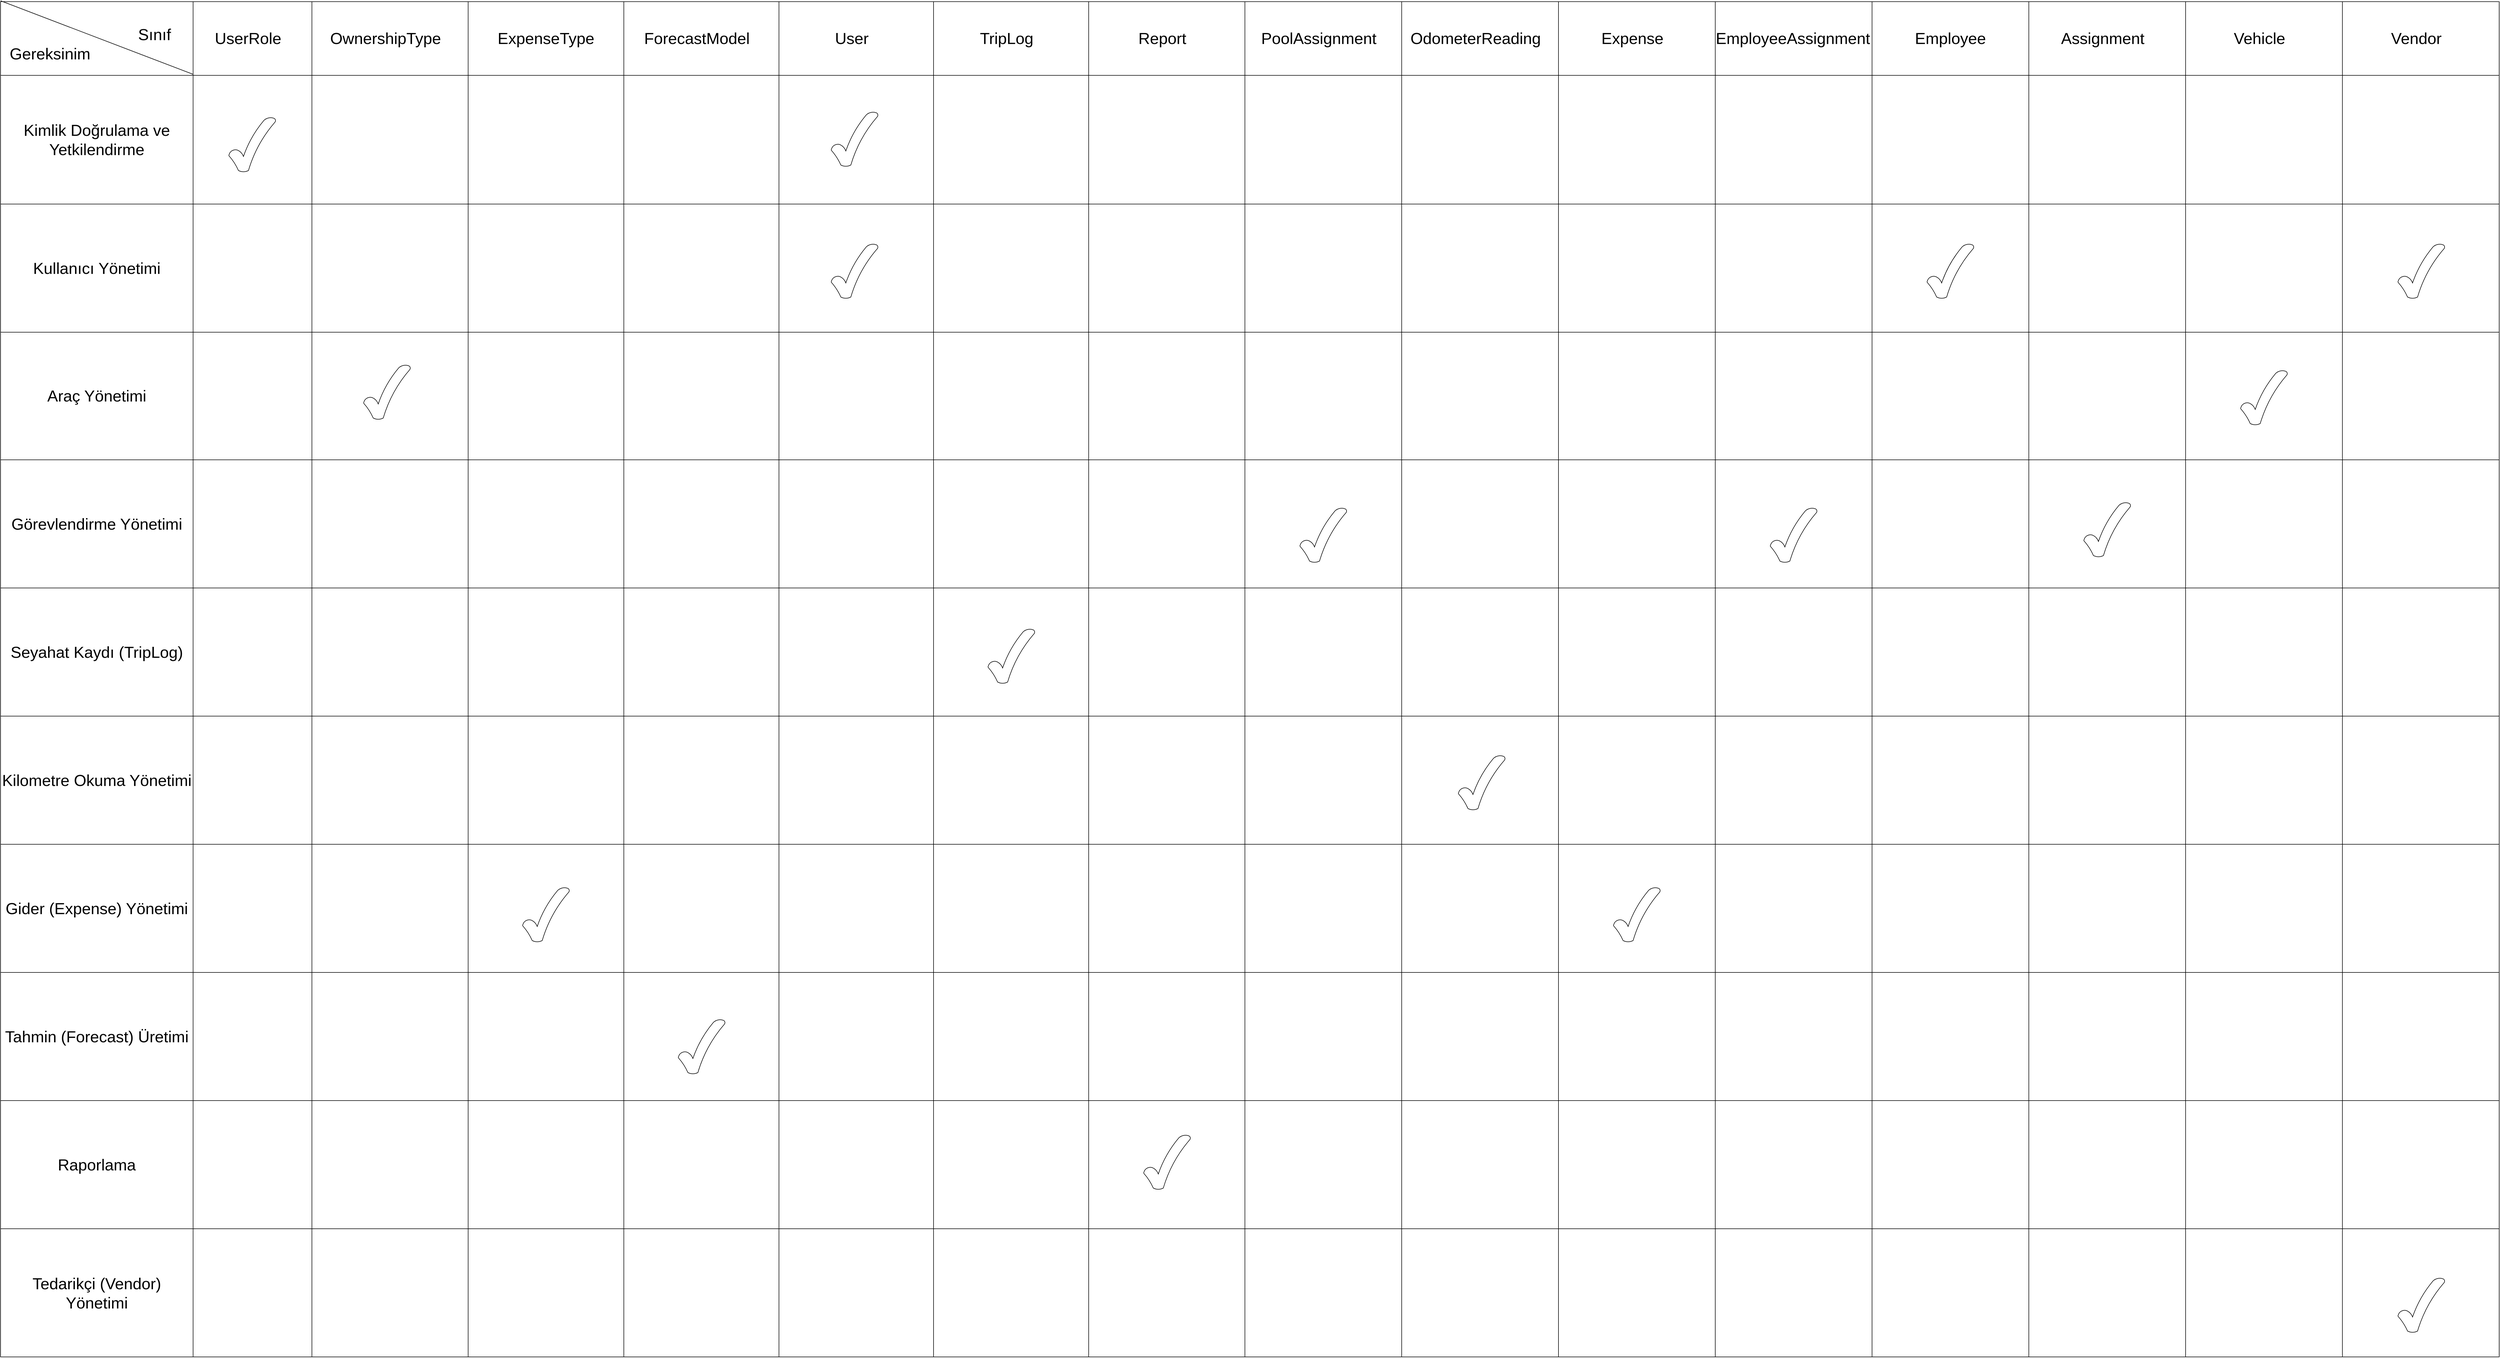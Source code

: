 <mxfile version="27.0.2">
  <diagram name="Page-1" id="wJ3U5I1Wpz1FjfBoP7Rr">
    <mxGraphModel dx="2026" dy="1123" grid="1" gridSize="10" guides="1" tooltips="1" connect="1" arrows="1" fold="1" page="1" pageScale="1" pageWidth="850" pageHeight="1100" math="0" shadow="0">
      <root>
        <mxCell id="0" />
        <mxCell id="1" parent="0" />
        <mxCell id="uds9Ybt0q24j5mhMYQIS-1" value="" style="shape=table;startSize=0;container=1;collapsible=0;childLayout=tableLayout;fontSize=29;" parent="1" vertex="1">
          <mxGeometry x="10" y="10" width="4542" height="2464" as="geometry" />
        </mxCell>
        <mxCell id="uds9Ybt0q24j5mhMYQIS-2" value="" style="shape=tableRow;horizontal=0;startSize=0;swimlaneHead=0;swimlaneBody=0;strokeColor=inherit;top=0;left=0;bottom=0;right=0;collapsible=0;dropTarget=0;fillColor=none;points=[[0,0.5],[1,0.5]];portConstraint=eastwest;fontSize=29;" parent="uds9Ybt0q24j5mhMYQIS-1" vertex="1">
          <mxGeometry width="4542" height="134" as="geometry" />
        </mxCell>
        <mxCell id="uds9Ybt0q24j5mhMYQIS-3" value="" style="shape=partialRectangle;html=1;whiteSpace=wrap;connectable=0;strokeColor=inherit;overflow=hidden;fillColor=none;top=0;left=0;bottom=0;right=0;pointerEvents=1;fontSize=29;" parent="uds9Ybt0q24j5mhMYQIS-2" vertex="1">
          <mxGeometry width="350" height="134" as="geometry">
            <mxRectangle width="350" height="134" as="alternateBounds" />
          </mxGeometry>
        </mxCell>
        <mxCell id="uds9Ybt0q24j5mhMYQIS-4" value="UserRole&amp;nbsp;&amp;nbsp;" style="shape=partialRectangle;html=1;whiteSpace=wrap;connectable=0;strokeColor=inherit;overflow=hidden;fillColor=none;top=0;left=0;bottom=0;right=0;pointerEvents=1;fontSize=29;" parent="uds9Ybt0q24j5mhMYQIS-2" vertex="1">
          <mxGeometry x="350" width="216" height="134" as="geometry">
            <mxRectangle width="216" height="134" as="alternateBounds" />
          </mxGeometry>
        </mxCell>
        <mxCell id="uds9Ybt0q24j5mhMYQIS-14" value="OwnershipType&amp;nbsp;&amp;nbsp;" style="shape=partialRectangle;html=1;whiteSpace=wrap;connectable=0;strokeColor=inherit;overflow=hidden;fillColor=none;top=0;left=0;bottom=0;right=0;pointerEvents=1;fontSize=29;" parent="uds9Ybt0q24j5mhMYQIS-2" vertex="1">
          <mxGeometry x="566" width="284" height="134" as="geometry">
            <mxRectangle width="284" height="134" as="alternateBounds" />
          </mxGeometry>
        </mxCell>
        <mxCell id="uds9Ybt0q24j5mhMYQIS-17" value="ExpenseType" style="shape=partialRectangle;html=1;whiteSpace=wrap;connectable=0;strokeColor=inherit;overflow=hidden;fillColor=none;top=0;left=0;bottom=0;right=0;pointerEvents=1;fontSize=29;" parent="uds9Ybt0q24j5mhMYQIS-2" vertex="1">
          <mxGeometry x="850" width="283" height="134" as="geometry">
            <mxRectangle width="283" height="134" as="alternateBounds" />
          </mxGeometry>
        </mxCell>
        <mxCell id="uds9Ybt0q24j5mhMYQIS-20" value="ForecastModel&amp;nbsp;&amp;nbsp;" style="shape=partialRectangle;html=1;whiteSpace=wrap;connectable=0;strokeColor=inherit;overflow=hidden;fillColor=none;top=0;left=0;bottom=0;right=0;pointerEvents=1;fontSize=29;" parent="uds9Ybt0q24j5mhMYQIS-2" vertex="1">
          <mxGeometry x="1133" width="282" height="134" as="geometry">
            <mxRectangle width="282" height="134" as="alternateBounds" />
          </mxGeometry>
        </mxCell>
        <mxCell id="GdW9_TdOTOVZD74-sBuq-31" value="User&amp;nbsp;&amp;nbsp;" style="shape=partialRectangle;html=1;whiteSpace=wrap;connectable=0;strokeColor=inherit;overflow=hidden;fillColor=none;top=0;left=0;bottom=0;right=0;pointerEvents=1;fontSize=29;" vertex="1" parent="uds9Ybt0q24j5mhMYQIS-2">
          <mxGeometry x="1415" width="281" height="134" as="geometry">
            <mxRectangle width="281" height="134" as="alternateBounds" />
          </mxGeometry>
        </mxCell>
        <mxCell id="GdW9_TdOTOVZD74-sBuq-25" value="TripLog&amp;nbsp;&amp;nbsp;" style="shape=partialRectangle;html=1;whiteSpace=wrap;connectable=0;strokeColor=inherit;overflow=hidden;fillColor=none;top=0;left=0;bottom=0;right=0;pointerEvents=1;fontSize=29;" vertex="1" parent="uds9Ybt0q24j5mhMYQIS-2">
          <mxGeometry x="1696" width="282" height="134" as="geometry">
            <mxRectangle width="282" height="134" as="alternateBounds" />
          </mxGeometry>
        </mxCell>
        <mxCell id="uds9Ybt0q24j5mhMYQIS-23" value="Report&amp;nbsp;&amp;nbsp;" style="shape=partialRectangle;html=1;whiteSpace=wrap;connectable=0;strokeColor=inherit;overflow=hidden;fillColor=none;top=0;left=0;bottom=0;right=0;pointerEvents=1;fontSize=29;" parent="uds9Ybt0q24j5mhMYQIS-2" vertex="1">
          <mxGeometry x="1978" width="284" height="134" as="geometry">
            <mxRectangle width="284" height="134" as="alternateBounds" />
          </mxGeometry>
        </mxCell>
        <mxCell id="GdW9_TdOTOVZD74-sBuq-19" value="PoolAssignment&amp;nbsp;&amp;nbsp;" style="shape=partialRectangle;html=1;whiteSpace=wrap;connectable=0;strokeColor=inherit;overflow=hidden;fillColor=none;top=0;left=0;bottom=0;right=0;pointerEvents=1;fontSize=29;" vertex="1" parent="uds9Ybt0q24j5mhMYQIS-2">
          <mxGeometry x="2262" width="285" height="134" as="geometry">
            <mxRectangle width="285" height="134" as="alternateBounds" />
          </mxGeometry>
        </mxCell>
        <mxCell id="GdW9_TdOTOVZD74-sBuq-68" value="OdometerReading&amp;nbsp;&amp;nbsp;" style="shape=partialRectangle;html=1;whiteSpace=wrap;connectable=0;strokeColor=inherit;overflow=hidden;fillColor=none;top=0;left=0;bottom=0;right=0;pointerEvents=1;fontSize=29;" vertex="1" parent="uds9Ybt0q24j5mhMYQIS-2">
          <mxGeometry x="2547" width="285" height="134" as="geometry">
            <mxRectangle width="285" height="134" as="alternateBounds" />
          </mxGeometry>
        </mxCell>
        <mxCell id="GdW9_TdOTOVZD74-sBuq-62" value="Expense&amp;nbsp;&amp;nbsp;" style="shape=partialRectangle;html=1;whiteSpace=wrap;connectable=0;strokeColor=inherit;overflow=hidden;fillColor=none;top=0;left=0;bottom=0;right=0;pointerEvents=1;fontSize=29;" vertex="1" parent="uds9Ybt0q24j5mhMYQIS-2">
          <mxGeometry x="2832" width="285" height="134" as="geometry">
            <mxRectangle width="285" height="134" as="alternateBounds" />
          </mxGeometry>
        </mxCell>
        <mxCell id="GdW9_TdOTOVZD74-sBuq-56" value="EmployeeAssignment&amp;nbsp;&amp;nbsp;" style="shape=partialRectangle;html=1;whiteSpace=wrap;connectable=0;strokeColor=inherit;overflow=hidden;fillColor=none;top=0;left=0;bottom=0;right=0;pointerEvents=1;fontSize=29;" vertex="1" parent="uds9Ybt0q24j5mhMYQIS-2">
          <mxGeometry x="3117" width="285" height="134" as="geometry">
            <mxRectangle width="285" height="134" as="alternateBounds" />
          </mxGeometry>
        </mxCell>
        <mxCell id="GdW9_TdOTOVZD74-sBuq-50" value="Employee" style="shape=partialRectangle;html=1;whiteSpace=wrap;connectable=0;strokeColor=inherit;overflow=hidden;fillColor=none;top=0;left=0;bottom=0;right=0;pointerEvents=1;fontSize=29;" vertex="1" parent="uds9Ybt0q24j5mhMYQIS-2">
          <mxGeometry x="3402" width="285" height="134" as="geometry">
            <mxRectangle width="285" height="134" as="alternateBounds" />
          </mxGeometry>
        </mxCell>
        <mxCell id="GdW9_TdOTOVZD74-sBuq-44" value="Assignment&amp;nbsp;&amp;nbsp;" style="shape=partialRectangle;html=1;whiteSpace=wrap;connectable=0;strokeColor=inherit;overflow=hidden;fillColor=none;top=0;left=0;bottom=0;right=0;pointerEvents=1;fontSize=29;" vertex="1" parent="uds9Ybt0q24j5mhMYQIS-2">
          <mxGeometry x="3687" width="285" height="134" as="geometry">
            <mxRectangle width="285" height="134" as="alternateBounds" />
          </mxGeometry>
        </mxCell>
        <mxCell id="GdW9_TdOTOVZD74-sBuq-38" value="Vehicle&amp;nbsp;&amp;nbsp;" style="shape=partialRectangle;html=1;whiteSpace=wrap;connectable=0;strokeColor=inherit;overflow=hidden;fillColor=none;top=0;left=0;bottom=0;right=0;pointerEvents=1;fontSize=29;" vertex="1" parent="uds9Ybt0q24j5mhMYQIS-2">
          <mxGeometry x="3972" width="285" height="134" as="geometry">
            <mxRectangle width="285" height="134" as="alternateBounds" />
          </mxGeometry>
        </mxCell>
        <mxCell id="GdW9_TdOTOVZD74-sBuq-74" value="Vendor&amp;nbsp;&amp;nbsp;" style="shape=partialRectangle;html=1;whiteSpace=wrap;connectable=0;strokeColor=inherit;overflow=hidden;fillColor=none;top=0;left=0;bottom=0;right=0;pointerEvents=1;fontSize=29;" vertex="1" parent="uds9Ybt0q24j5mhMYQIS-2">
          <mxGeometry x="4257" width="285" height="134" as="geometry">
            <mxRectangle width="285" height="134" as="alternateBounds" />
          </mxGeometry>
        </mxCell>
        <mxCell id="uds9Ybt0q24j5mhMYQIS-6" value="" style="shape=tableRow;horizontal=0;startSize=0;swimlaneHead=0;swimlaneBody=0;strokeColor=inherit;top=0;left=0;bottom=0;right=0;collapsible=0;dropTarget=0;fillColor=none;points=[[0,0.5],[1,0.5]];portConstraint=eastwest;fontSize=29;" parent="uds9Ybt0q24j5mhMYQIS-1" vertex="1">
          <mxGeometry y="134" width="4542" height="234" as="geometry" />
        </mxCell>
        <mxCell id="uds9Ybt0q24j5mhMYQIS-7" value="Kimlik Doğrulama ve Yetkilendirme" style="shape=partialRectangle;html=1;whiteSpace=wrap;connectable=0;strokeColor=inherit;overflow=hidden;fillColor=none;top=0;left=0;bottom=0;right=0;pointerEvents=1;fontSize=29;" parent="uds9Ybt0q24j5mhMYQIS-6" vertex="1">
          <mxGeometry width="350" height="234" as="geometry">
            <mxRectangle width="350" height="234" as="alternateBounds" />
          </mxGeometry>
        </mxCell>
        <mxCell id="uds9Ybt0q24j5mhMYQIS-8" value="" style="shape=partialRectangle;html=1;whiteSpace=wrap;connectable=0;strokeColor=inherit;overflow=hidden;fillColor=none;top=0;left=0;bottom=0;right=0;pointerEvents=1;fontSize=29;" parent="uds9Ybt0q24j5mhMYQIS-6" vertex="1">
          <mxGeometry x="350" width="216" height="234" as="geometry">
            <mxRectangle width="216" height="234" as="alternateBounds" />
          </mxGeometry>
        </mxCell>
        <mxCell id="uds9Ybt0q24j5mhMYQIS-15" value="" style="shape=partialRectangle;html=1;whiteSpace=wrap;connectable=0;strokeColor=inherit;overflow=hidden;fillColor=none;top=0;left=0;bottom=0;right=0;pointerEvents=1;fontSize=29;" parent="uds9Ybt0q24j5mhMYQIS-6" vertex="1">
          <mxGeometry x="566" width="284" height="234" as="geometry">
            <mxRectangle width="284" height="234" as="alternateBounds" />
          </mxGeometry>
        </mxCell>
        <mxCell id="uds9Ybt0q24j5mhMYQIS-18" value="" style="shape=partialRectangle;html=1;whiteSpace=wrap;connectable=0;strokeColor=inherit;overflow=hidden;fillColor=none;top=0;left=0;bottom=0;right=0;pointerEvents=1;fontSize=29;" parent="uds9Ybt0q24j5mhMYQIS-6" vertex="1">
          <mxGeometry x="850" width="283" height="234" as="geometry">
            <mxRectangle width="283" height="234" as="alternateBounds" />
          </mxGeometry>
        </mxCell>
        <mxCell id="uds9Ybt0q24j5mhMYQIS-21" value="" style="shape=partialRectangle;html=1;whiteSpace=wrap;connectable=0;strokeColor=inherit;overflow=hidden;fillColor=none;top=0;left=0;bottom=0;right=0;pointerEvents=1;fontSize=29;" parent="uds9Ybt0q24j5mhMYQIS-6" vertex="1">
          <mxGeometry x="1133" width="282" height="234" as="geometry">
            <mxRectangle width="282" height="234" as="alternateBounds" />
          </mxGeometry>
        </mxCell>
        <mxCell id="GdW9_TdOTOVZD74-sBuq-32" style="shape=partialRectangle;html=1;whiteSpace=wrap;connectable=0;strokeColor=inherit;overflow=hidden;fillColor=none;top=0;left=0;bottom=0;right=0;pointerEvents=1;fontSize=29;" vertex="1" parent="uds9Ybt0q24j5mhMYQIS-6">
          <mxGeometry x="1415" width="281" height="234" as="geometry">
            <mxRectangle width="281" height="234" as="alternateBounds" />
          </mxGeometry>
        </mxCell>
        <mxCell id="GdW9_TdOTOVZD74-sBuq-26" style="shape=partialRectangle;html=1;whiteSpace=wrap;connectable=0;strokeColor=inherit;overflow=hidden;fillColor=none;top=0;left=0;bottom=0;right=0;pointerEvents=1;fontSize=29;" vertex="1" parent="uds9Ybt0q24j5mhMYQIS-6">
          <mxGeometry x="1696" width="282" height="234" as="geometry">
            <mxRectangle width="282" height="234" as="alternateBounds" />
          </mxGeometry>
        </mxCell>
        <mxCell id="uds9Ybt0q24j5mhMYQIS-24" style="shape=partialRectangle;html=1;whiteSpace=wrap;connectable=0;strokeColor=inherit;overflow=hidden;fillColor=none;top=0;left=0;bottom=0;right=0;pointerEvents=1;fontSize=29;" parent="uds9Ybt0q24j5mhMYQIS-6" vertex="1">
          <mxGeometry x="1978" width="284" height="234" as="geometry">
            <mxRectangle width="284" height="234" as="alternateBounds" />
          </mxGeometry>
        </mxCell>
        <mxCell id="GdW9_TdOTOVZD74-sBuq-20" style="shape=partialRectangle;html=1;whiteSpace=wrap;connectable=0;strokeColor=inherit;overflow=hidden;fillColor=none;top=0;left=0;bottom=0;right=0;pointerEvents=1;fontSize=29;" vertex="1" parent="uds9Ybt0q24j5mhMYQIS-6">
          <mxGeometry x="2262" width="285" height="234" as="geometry">
            <mxRectangle width="285" height="234" as="alternateBounds" />
          </mxGeometry>
        </mxCell>
        <mxCell id="GdW9_TdOTOVZD74-sBuq-69" style="shape=partialRectangle;html=1;whiteSpace=wrap;connectable=0;strokeColor=inherit;overflow=hidden;fillColor=none;top=0;left=0;bottom=0;right=0;pointerEvents=1;fontSize=29;" vertex="1" parent="uds9Ybt0q24j5mhMYQIS-6">
          <mxGeometry x="2547" width="285" height="234" as="geometry">
            <mxRectangle width="285" height="234" as="alternateBounds" />
          </mxGeometry>
        </mxCell>
        <mxCell id="GdW9_TdOTOVZD74-sBuq-63" style="shape=partialRectangle;html=1;whiteSpace=wrap;connectable=0;strokeColor=inherit;overflow=hidden;fillColor=none;top=0;left=0;bottom=0;right=0;pointerEvents=1;fontSize=29;" vertex="1" parent="uds9Ybt0q24j5mhMYQIS-6">
          <mxGeometry x="2832" width="285" height="234" as="geometry">
            <mxRectangle width="285" height="234" as="alternateBounds" />
          </mxGeometry>
        </mxCell>
        <mxCell id="GdW9_TdOTOVZD74-sBuq-57" style="shape=partialRectangle;html=1;whiteSpace=wrap;connectable=0;strokeColor=inherit;overflow=hidden;fillColor=none;top=0;left=0;bottom=0;right=0;pointerEvents=1;fontSize=29;" vertex="1" parent="uds9Ybt0q24j5mhMYQIS-6">
          <mxGeometry x="3117" width="285" height="234" as="geometry">
            <mxRectangle width="285" height="234" as="alternateBounds" />
          </mxGeometry>
        </mxCell>
        <mxCell id="GdW9_TdOTOVZD74-sBuq-51" style="shape=partialRectangle;html=1;whiteSpace=wrap;connectable=0;strokeColor=inherit;overflow=hidden;fillColor=none;top=0;left=0;bottom=0;right=0;pointerEvents=1;fontSize=29;" vertex="1" parent="uds9Ybt0q24j5mhMYQIS-6">
          <mxGeometry x="3402" width="285" height="234" as="geometry">
            <mxRectangle width="285" height="234" as="alternateBounds" />
          </mxGeometry>
        </mxCell>
        <mxCell id="GdW9_TdOTOVZD74-sBuq-45" style="shape=partialRectangle;html=1;whiteSpace=wrap;connectable=0;strokeColor=inherit;overflow=hidden;fillColor=none;top=0;left=0;bottom=0;right=0;pointerEvents=1;fontSize=29;" vertex="1" parent="uds9Ybt0q24j5mhMYQIS-6">
          <mxGeometry x="3687" width="285" height="234" as="geometry">
            <mxRectangle width="285" height="234" as="alternateBounds" />
          </mxGeometry>
        </mxCell>
        <mxCell id="GdW9_TdOTOVZD74-sBuq-39" style="shape=partialRectangle;html=1;whiteSpace=wrap;connectable=0;strokeColor=inherit;overflow=hidden;fillColor=none;top=0;left=0;bottom=0;right=0;pointerEvents=1;fontSize=29;" vertex="1" parent="uds9Ybt0q24j5mhMYQIS-6">
          <mxGeometry x="3972" width="285" height="234" as="geometry">
            <mxRectangle width="285" height="234" as="alternateBounds" />
          </mxGeometry>
        </mxCell>
        <mxCell id="GdW9_TdOTOVZD74-sBuq-75" style="shape=partialRectangle;html=1;whiteSpace=wrap;connectable=0;strokeColor=inherit;overflow=hidden;fillColor=none;top=0;left=0;bottom=0;right=0;pointerEvents=1;fontSize=29;" vertex="1" parent="uds9Ybt0q24j5mhMYQIS-6">
          <mxGeometry x="4257" width="285" height="234" as="geometry">
            <mxRectangle width="285" height="234" as="alternateBounds" />
          </mxGeometry>
        </mxCell>
        <mxCell id="uds9Ybt0q24j5mhMYQIS-10" value="" style="shape=tableRow;horizontal=0;startSize=0;swimlaneHead=0;swimlaneBody=0;strokeColor=inherit;top=0;left=0;bottom=0;right=0;collapsible=0;dropTarget=0;fillColor=none;points=[[0,0.5],[1,0.5]];portConstraint=eastwest;fontSize=29;" parent="uds9Ybt0q24j5mhMYQIS-1" vertex="1">
          <mxGeometry y="368" width="4542" height="233" as="geometry" />
        </mxCell>
        <mxCell id="uds9Ybt0q24j5mhMYQIS-11" value="Kullanıcı Yönetimi" style="shape=partialRectangle;html=1;whiteSpace=wrap;connectable=0;strokeColor=inherit;overflow=hidden;fillColor=none;top=0;left=0;bottom=0;right=0;pointerEvents=1;fontSize=29;" parent="uds9Ybt0q24j5mhMYQIS-10" vertex="1">
          <mxGeometry width="350" height="233" as="geometry">
            <mxRectangle width="350" height="233" as="alternateBounds" />
          </mxGeometry>
        </mxCell>
        <mxCell id="uds9Ybt0q24j5mhMYQIS-12" value="" style="shape=partialRectangle;html=1;whiteSpace=wrap;connectable=0;strokeColor=inherit;overflow=hidden;fillColor=none;top=0;left=0;bottom=0;right=0;pointerEvents=1;fontSize=29;" parent="uds9Ybt0q24j5mhMYQIS-10" vertex="1">
          <mxGeometry x="350" width="216" height="233" as="geometry">
            <mxRectangle width="216" height="233" as="alternateBounds" />
          </mxGeometry>
        </mxCell>
        <mxCell id="uds9Ybt0q24j5mhMYQIS-16" value="" style="shape=partialRectangle;html=1;whiteSpace=wrap;connectable=0;strokeColor=inherit;overflow=hidden;fillColor=none;top=0;left=0;bottom=0;right=0;pointerEvents=1;fontSize=29;" parent="uds9Ybt0q24j5mhMYQIS-10" vertex="1">
          <mxGeometry x="566" width="284" height="233" as="geometry">
            <mxRectangle width="284" height="233" as="alternateBounds" />
          </mxGeometry>
        </mxCell>
        <mxCell id="uds9Ybt0q24j5mhMYQIS-19" value="" style="shape=partialRectangle;html=1;whiteSpace=wrap;connectable=0;strokeColor=inherit;overflow=hidden;fillColor=none;top=0;left=0;bottom=0;right=0;pointerEvents=1;fontSize=29;" parent="uds9Ybt0q24j5mhMYQIS-10" vertex="1">
          <mxGeometry x="850" width="283" height="233" as="geometry">
            <mxRectangle width="283" height="233" as="alternateBounds" />
          </mxGeometry>
        </mxCell>
        <mxCell id="uds9Ybt0q24j5mhMYQIS-22" value="" style="shape=partialRectangle;html=1;whiteSpace=wrap;connectable=0;strokeColor=inherit;overflow=hidden;fillColor=none;top=0;left=0;bottom=0;right=0;pointerEvents=1;fontSize=29;" parent="uds9Ybt0q24j5mhMYQIS-10" vertex="1">
          <mxGeometry x="1133" width="282" height="233" as="geometry">
            <mxRectangle width="282" height="233" as="alternateBounds" />
          </mxGeometry>
        </mxCell>
        <mxCell id="GdW9_TdOTOVZD74-sBuq-33" style="shape=partialRectangle;html=1;whiteSpace=wrap;connectable=0;strokeColor=inherit;overflow=hidden;fillColor=none;top=0;left=0;bottom=0;right=0;pointerEvents=1;fontSize=29;" vertex="1" parent="uds9Ybt0q24j5mhMYQIS-10">
          <mxGeometry x="1415" width="281" height="233" as="geometry">
            <mxRectangle width="281" height="233" as="alternateBounds" />
          </mxGeometry>
        </mxCell>
        <mxCell id="GdW9_TdOTOVZD74-sBuq-27" style="shape=partialRectangle;html=1;whiteSpace=wrap;connectable=0;strokeColor=inherit;overflow=hidden;fillColor=none;top=0;left=0;bottom=0;right=0;pointerEvents=1;fontSize=29;" vertex="1" parent="uds9Ybt0q24j5mhMYQIS-10">
          <mxGeometry x="1696" width="282" height="233" as="geometry">
            <mxRectangle width="282" height="233" as="alternateBounds" />
          </mxGeometry>
        </mxCell>
        <mxCell id="uds9Ybt0q24j5mhMYQIS-25" style="shape=partialRectangle;html=1;whiteSpace=wrap;connectable=0;strokeColor=inherit;overflow=hidden;fillColor=none;top=0;left=0;bottom=0;right=0;pointerEvents=1;fontSize=29;" parent="uds9Ybt0q24j5mhMYQIS-10" vertex="1">
          <mxGeometry x="1978" width="284" height="233" as="geometry">
            <mxRectangle width="284" height="233" as="alternateBounds" />
          </mxGeometry>
        </mxCell>
        <mxCell id="GdW9_TdOTOVZD74-sBuq-21" style="shape=partialRectangle;html=1;whiteSpace=wrap;connectable=0;strokeColor=inherit;overflow=hidden;fillColor=none;top=0;left=0;bottom=0;right=0;pointerEvents=1;fontSize=29;" vertex="1" parent="uds9Ybt0q24j5mhMYQIS-10">
          <mxGeometry x="2262" width="285" height="233" as="geometry">
            <mxRectangle width="285" height="233" as="alternateBounds" />
          </mxGeometry>
        </mxCell>
        <mxCell id="GdW9_TdOTOVZD74-sBuq-70" style="shape=partialRectangle;html=1;whiteSpace=wrap;connectable=0;strokeColor=inherit;overflow=hidden;fillColor=none;top=0;left=0;bottom=0;right=0;pointerEvents=1;fontSize=29;" vertex="1" parent="uds9Ybt0q24j5mhMYQIS-10">
          <mxGeometry x="2547" width="285" height="233" as="geometry">
            <mxRectangle width="285" height="233" as="alternateBounds" />
          </mxGeometry>
        </mxCell>
        <mxCell id="GdW9_TdOTOVZD74-sBuq-64" style="shape=partialRectangle;html=1;whiteSpace=wrap;connectable=0;strokeColor=inherit;overflow=hidden;fillColor=none;top=0;left=0;bottom=0;right=0;pointerEvents=1;fontSize=29;" vertex="1" parent="uds9Ybt0q24j5mhMYQIS-10">
          <mxGeometry x="2832" width="285" height="233" as="geometry">
            <mxRectangle width="285" height="233" as="alternateBounds" />
          </mxGeometry>
        </mxCell>
        <mxCell id="GdW9_TdOTOVZD74-sBuq-58" style="shape=partialRectangle;html=1;whiteSpace=wrap;connectable=0;strokeColor=inherit;overflow=hidden;fillColor=none;top=0;left=0;bottom=0;right=0;pointerEvents=1;fontSize=29;" vertex="1" parent="uds9Ybt0q24j5mhMYQIS-10">
          <mxGeometry x="3117" width="285" height="233" as="geometry">
            <mxRectangle width="285" height="233" as="alternateBounds" />
          </mxGeometry>
        </mxCell>
        <mxCell id="GdW9_TdOTOVZD74-sBuq-52" style="shape=partialRectangle;html=1;whiteSpace=wrap;connectable=0;strokeColor=inherit;overflow=hidden;fillColor=none;top=0;left=0;bottom=0;right=0;pointerEvents=1;fontSize=29;" vertex="1" parent="uds9Ybt0q24j5mhMYQIS-10">
          <mxGeometry x="3402" width="285" height="233" as="geometry">
            <mxRectangle width="285" height="233" as="alternateBounds" />
          </mxGeometry>
        </mxCell>
        <mxCell id="GdW9_TdOTOVZD74-sBuq-46" style="shape=partialRectangle;html=1;whiteSpace=wrap;connectable=0;strokeColor=inherit;overflow=hidden;fillColor=none;top=0;left=0;bottom=0;right=0;pointerEvents=1;fontSize=29;" vertex="1" parent="uds9Ybt0q24j5mhMYQIS-10">
          <mxGeometry x="3687" width="285" height="233" as="geometry">
            <mxRectangle width="285" height="233" as="alternateBounds" />
          </mxGeometry>
        </mxCell>
        <mxCell id="GdW9_TdOTOVZD74-sBuq-40" style="shape=partialRectangle;html=1;whiteSpace=wrap;connectable=0;strokeColor=inherit;overflow=hidden;fillColor=none;top=0;left=0;bottom=0;right=0;pointerEvents=1;fontSize=29;" vertex="1" parent="uds9Ybt0q24j5mhMYQIS-10">
          <mxGeometry x="3972" width="285" height="233" as="geometry">
            <mxRectangle width="285" height="233" as="alternateBounds" />
          </mxGeometry>
        </mxCell>
        <mxCell id="GdW9_TdOTOVZD74-sBuq-76" style="shape=partialRectangle;html=1;whiteSpace=wrap;connectable=0;strokeColor=inherit;overflow=hidden;fillColor=none;top=0;left=0;bottom=0;right=0;pointerEvents=1;fontSize=29;" vertex="1" parent="uds9Ybt0q24j5mhMYQIS-10">
          <mxGeometry x="4257" width="285" height="233" as="geometry">
            <mxRectangle width="285" height="233" as="alternateBounds" />
          </mxGeometry>
        </mxCell>
        <mxCell id="GdW9_TdOTOVZD74-sBuq-1" style="shape=tableRow;horizontal=0;startSize=0;swimlaneHead=0;swimlaneBody=0;strokeColor=inherit;top=0;left=0;bottom=0;right=0;collapsible=0;dropTarget=0;fillColor=none;points=[[0,0.5],[1,0.5]];portConstraint=eastwest;fontSize=29;" vertex="1" parent="uds9Ybt0q24j5mhMYQIS-1">
          <mxGeometry y="601" width="4542" height="232" as="geometry" />
        </mxCell>
        <mxCell id="GdW9_TdOTOVZD74-sBuq-2" value="Araç Yönetimi" style="shape=partialRectangle;html=1;whiteSpace=wrap;connectable=0;strokeColor=inherit;overflow=hidden;fillColor=none;top=0;left=0;bottom=0;right=0;pointerEvents=1;fontSize=29;" vertex="1" parent="GdW9_TdOTOVZD74-sBuq-1">
          <mxGeometry width="350" height="232" as="geometry">
            <mxRectangle width="350" height="232" as="alternateBounds" />
          </mxGeometry>
        </mxCell>
        <mxCell id="GdW9_TdOTOVZD74-sBuq-3" style="shape=partialRectangle;html=1;whiteSpace=wrap;connectable=0;strokeColor=inherit;overflow=hidden;fillColor=none;top=0;left=0;bottom=0;right=0;pointerEvents=1;fontSize=29;" vertex="1" parent="GdW9_TdOTOVZD74-sBuq-1">
          <mxGeometry x="350" width="216" height="232" as="geometry">
            <mxRectangle width="216" height="232" as="alternateBounds" />
          </mxGeometry>
        </mxCell>
        <mxCell id="GdW9_TdOTOVZD74-sBuq-4" style="shape=partialRectangle;html=1;whiteSpace=wrap;connectable=0;strokeColor=inherit;overflow=hidden;fillColor=none;top=0;left=0;bottom=0;right=0;pointerEvents=1;fontSize=29;" vertex="1" parent="GdW9_TdOTOVZD74-sBuq-1">
          <mxGeometry x="566" width="284" height="232" as="geometry">
            <mxRectangle width="284" height="232" as="alternateBounds" />
          </mxGeometry>
        </mxCell>
        <mxCell id="GdW9_TdOTOVZD74-sBuq-5" style="shape=partialRectangle;html=1;whiteSpace=wrap;connectable=0;strokeColor=inherit;overflow=hidden;fillColor=none;top=0;left=0;bottom=0;right=0;pointerEvents=1;fontSize=29;" vertex="1" parent="GdW9_TdOTOVZD74-sBuq-1">
          <mxGeometry x="850" width="283" height="232" as="geometry">
            <mxRectangle width="283" height="232" as="alternateBounds" />
          </mxGeometry>
        </mxCell>
        <mxCell id="GdW9_TdOTOVZD74-sBuq-6" style="shape=partialRectangle;html=1;whiteSpace=wrap;connectable=0;strokeColor=inherit;overflow=hidden;fillColor=none;top=0;left=0;bottom=0;right=0;pointerEvents=1;fontSize=29;" vertex="1" parent="GdW9_TdOTOVZD74-sBuq-1">
          <mxGeometry x="1133" width="282" height="232" as="geometry">
            <mxRectangle width="282" height="232" as="alternateBounds" />
          </mxGeometry>
        </mxCell>
        <mxCell id="GdW9_TdOTOVZD74-sBuq-34" style="shape=partialRectangle;html=1;whiteSpace=wrap;connectable=0;strokeColor=inherit;overflow=hidden;fillColor=none;top=0;left=0;bottom=0;right=0;pointerEvents=1;fontSize=29;" vertex="1" parent="GdW9_TdOTOVZD74-sBuq-1">
          <mxGeometry x="1415" width="281" height="232" as="geometry">
            <mxRectangle width="281" height="232" as="alternateBounds" />
          </mxGeometry>
        </mxCell>
        <mxCell id="GdW9_TdOTOVZD74-sBuq-28" style="shape=partialRectangle;html=1;whiteSpace=wrap;connectable=0;strokeColor=inherit;overflow=hidden;fillColor=none;top=0;left=0;bottom=0;right=0;pointerEvents=1;fontSize=29;" vertex="1" parent="GdW9_TdOTOVZD74-sBuq-1">
          <mxGeometry x="1696" width="282" height="232" as="geometry">
            <mxRectangle width="282" height="232" as="alternateBounds" />
          </mxGeometry>
        </mxCell>
        <mxCell id="GdW9_TdOTOVZD74-sBuq-7" style="shape=partialRectangle;html=1;whiteSpace=wrap;connectable=0;strokeColor=inherit;overflow=hidden;fillColor=none;top=0;left=0;bottom=0;right=0;pointerEvents=1;fontSize=29;" vertex="1" parent="GdW9_TdOTOVZD74-sBuq-1">
          <mxGeometry x="1978" width="284" height="232" as="geometry">
            <mxRectangle width="284" height="232" as="alternateBounds" />
          </mxGeometry>
        </mxCell>
        <mxCell id="GdW9_TdOTOVZD74-sBuq-22" style="shape=partialRectangle;html=1;whiteSpace=wrap;connectable=0;strokeColor=inherit;overflow=hidden;fillColor=none;top=0;left=0;bottom=0;right=0;pointerEvents=1;fontSize=29;" vertex="1" parent="GdW9_TdOTOVZD74-sBuq-1">
          <mxGeometry x="2262" width="285" height="232" as="geometry">
            <mxRectangle width="285" height="232" as="alternateBounds" />
          </mxGeometry>
        </mxCell>
        <mxCell id="GdW9_TdOTOVZD74-sBuq-71" style="shape=partialRectangle;html=1;whiteSpace=wrap;connectable=0;strokeColor=inherit;overflow=hidden;fillColor=none;top=0;left=0;bottom=0;right=0;pointerEvents=1;fontSize=29;" vertex="1" parent="GdW9_TdOTOVZD74-sBuq-1">
          <mxGeometry x="2547" width="285" height="232" as="geometry">
            <mxRectangle width="285" height="232" as="alternateBounds" />
          </mxGeometry>
        </mxCell>
        <mxCell id="GdW9_TdOTOVZD74-sBuq-65" style="shape=partialRectangle;html=1;whiteSpace=wrap;connectable=0;strokeColor=inherit;overflow=hidden;fillColor=none;top=0;left=0;bottom=0;right=0;pointerEvents=1;fontSize=29;" vertex="1" parent="GdW9_TdOTOVZD74-sBuq-1">
          <mxGeometry x="2832" width="285" height="232" as="geometry">
            <mxRectangle width="285" height="232" as="alternateBounds" />
          </mxGeometry>
        </mxCell>
        <mxCell id="GdW9_TdOTOVZD74-sBuq-59" style="shape=partialRectangle;html=1;whiteSpace=wrap;connectable=0;strokeColor=inherit;overflow=hidden;fillColor=none;top=0;left=0;bottom=0;right=0;pointerEvents=1;fontSize=29;" vertex="1" parent="GdW9_TdOTOVZD74-sBuq-1">
          <mxGeometry x="3117" width="285" height="232" as="geometry">
            <mxRectangle width="285" height="232" as="alternateBounds" />
          </mxGeometry>
        </mxCell>
        <mxCell id="GdW9_TdOTOVZD74-sBuq-53" style="shape=partialRectangle;html=1;whiteSpace=wrap;connectable=0;strokeColor=inherit;overflow=hidden;fillColor=none;top=0;left=0;bottom=0;right=0;pointerEvents=1;fontSize=29;" vertex="1" parent="GdW9_TdOTOVZD74-sBuq-1">
          <mxGeometry x="3402" width="285" height="232" as="geometry">
            <mxRectangle width="285" height="232" as="alternateBounds" />
          </mxGeometry>
        </mxCell>
        <mxCell id="GdW9_TdOTOVZD74-sBuq-47" style="shape=partialRectangle;html=1;whiteSpace=wrap;connectable=0;strokeColor=inherit;overflow=hidden;fillColor=none;top=0;left=0;bottom=0;right=0;pointerEvents=1;fontSize=29;" vertex="1" parent="GdW9_TdOTOVZD74-sBuq-1">
          <mxGeometry x="3687" width="285" height="232" as="geometry">
            <mxRectangle width="285" height="232" as="alternateBounds" />
          </mxGeometry>
        </mxCell>
        <mxCell id="GdW9_TdOTOVZD74-sBuq-41" style="shape=partialRectangle;html=1;whiteSpace=wrap;connectable=0;strokeColor=inherit;overflow=hidden;fillColor=none;top=0;left=0;bottom=0;right=0;pointerEvents=1;fontSize=29;" vertex="1" parent="GdW9_TdOTOVZD74-sBuq-1">
          <mxGeometry x="3972" width="285" height="232" as="geometry">
            <mxRectangle width="285" height="232" as="alternateBounds" />
          </mxGeometry>
        </mxCell>
        <mxCell id="GdW9_TdOTOVZD74-sBuq-77" style="shape=partialRectangle;html=1;whiteSpace=wrap;connectable=0;strokeColor=inherit;overflow=hidden;fillColor=none;top=0;left=0;bottom=0;right=0;pointerEvents=1;fontSize=29;" vertex="1" parent="GdW9_TdOTOVZD74-sBuq-1">
          <mxGeometry x="4257" width="285" height="232" as="geometry">
            <mxRectangle width="285" height="232" as="alternateBounds" />
          </mxGeometry>
        </mxCell>
        <mxCell id="GdW9_TdOTOVZD74-sBuq-8" style="shape=tableRow;horizontal=0;startSize=0;swimlaneHead=0;swimlaneBody=0;strokeColor=inherit;top=0;left=0;bottom=0;right=0;collapsible=0;dropTarget=0;fillColor=none;points=[[0,0.5],[1,0.5]];portConstraint=eastwest;fontSize=29;" vertex="1" parent="uds9Ybt0q24j5mhMYQIS-1">
          <mxGeometry y="833" width="4542" height="233" as="geometry" />
        </mxCell>
        <mxCell id="GdW9_TdOTOVZD74-sBuq-9" value="Görevlendirme Yönetimi" style="shape=partialRectangle;html=1;whiteSpace=wrap;connectable=0;strokeColor=inherit;overflow=hidden;fillColor=none;top=0;left=0;bottom=0;right=0;pointerEvents=1;fontSize=29;" vertex="1" parent="GdW9_TdOTOVZD74-sBuq-8">
          <mxGeometry width="350" height="233" as="geometry">
            <mxRectangle width="350" height="233" as="alternateBounds" />
          </mxGeometry>
        </mxCell>
        <mxCell id="GdW9_TdOTOVZD74-sBuq-10" style="shape=partialRectangle;html=1;whiteSpace=wrap;connectable=0;strokeColor=inherit;overflow=hidden;fillColor=none;top=0;left=0;bottom=0;right=0;pointerEvents=1;fontSize=29;" vertex="1" parent="GdW9_TdOTOVZD74-sBuq-8">
          <mxGeometry x="350" width="216" height="233" as="geometry">
            <mxRectangle width="216" height="233" as="alternateBounds" />
          </mxGeometry>
        </mxCell>
        <mxCell id="GdW9_TdOTOVZD74-sBuq-11" style="shape=partialRectangle;html=1;whiteSpace=wrap;connectable=0;strokeColor=inherit;overflow=hidden;fillColor=none;top=0;left=0;bottom=0;right=0;pointerEvents=1;fontSize=29;" vertex="1" parent="GdW9_TdOTOVZD74-sBuq-8">
          <mxGeometry x="566" width="284" height="233" as="geometry">
            <mxRectangle width="284" height="233" as="alternateBounds" />
          </mxGeometry>
        </mxCell>
        <mxCell id="GdW9_TdOTOVZD74-sBuq-12" style="shape=partialRectangle;html=1;whiteSpace=wrap;connectable=0;strokeColor=inherit;overflow=hidden;fillColor=none;top=0;left=0;bottom=0;right=0;pointerEvents=1;fontSize=29;" vertex="1" parent="GdW9_TdOTOVZD74-sBuq-8">
          <mxGeometry x="850" width="283" height="233" as="geometry">
            <mxRectangle width="283" height="233" as="alternateBounds" />
          </mxGeometry>
        </mxCell>
        <mxCell id="GdW9_TdOTOVZD74-sBuq-13" style="shape=partialRectangle;html=1;whiteSpace=wrap;connectable=0;strokeColor=inherit;overflow=hidden;fillColor=none;top=0;left=0;bottom=0;right=0;pointerEvents=1;fontSize=29;" vertex="1" parent="GdW9_TdOTOVZD74-sBuq-8">
          <mxGeometry x="1133" width="282" height="233" as="geometry">
            <mxRectangle width="282" height="233" as="alternateBounds" />
          </mxGeometry>
        </mxCell>
        <mxCell id="GdW9_TdOTOVZD74-sBuq-35" style="shape=partialRectangle;html=1;whiteSpace=wrap;connectable=0;strokeColor=inherit;overflow=hidden;fillColor=none;top=0;left=0;bottom=0;right=0;pointerEvents=1;fontSize=29;" vertex="1" parent="GdW9_TdOTOVZD74-sBuq-8">
          <mxGeometry x="1415" width="281" height="233" as="geometry">
            <mxRectangle width="281" height="233" as="alternateBounds" />
          </mxGeometry>
        </mxCell>
        <mxCell id="GdW9_TdOTOVZD74-sBuq-29" style="shape=partialRectangle;html=1;whiteSpace=wrap;connectable=0;strokeColor=inherit;overflow=hidden;fillColor=none;top=0;left=0;bottom=0;right=0;pointerEvents=1;fontSize=29;" vertex="1" parent="GdW9_TdOTOVZD74-sBuq-8">
          <mxGeometry x="1696" width="282" height="233" as="geometry">
            <mxRectangle width="282" height="233" as="alternateBounds" />
          </mxGeometry>
        </mxCell>
        <mxCell id="GdW9_TdOTOVZD74-sBuq-14" style="shape=partialRectangle;html=1;whiteSpace=wrap;connectable=0;strokeColor=inherit;overflow=hidden;fillColor=none;top=0;left=0;bottom=0;right=0;pointerEvents=1;fontSize=29;" vertex="1" parent="GdW9_TdOTOVZD74-sBuq-8">
          <mxGeometry x="1978" width="284" height="233" as="geometry">
            <mxRectangle width="284" height="233" as="alternateBounds" />
          </mxGeometry>
        </mxCell>
        <mxCell id="GdW9_TdOTOVZD74-sBuq-23" style="shape=partialRectangle;html=1;whiteSpace=wrap;connectable=0;strokeColor=inherit;overflow=hidden;fillColor=none;top=0;left=0;bottom=0;right=0;pointerEvents=1;fontSize=29;" vertex="1" parent="GdW9_TdOTOVZD74-sBuq-8">
          <mxGeometry x="2262" width="285" height="233" as="geometry">
            <mxRectangle width="285" height="233" as="alternateBounds" />
          </mxGeometry>
        </mxCell>
        <mxCell id="GdW9_TdOTOVZD74-sBuq-72" style="shape=partialRectangle;html=1;whiteSpace=wrap;connectable=0;strokeColor=inherit;overflow=hidden;fillColor=none;top=0;left=0;bottom=0;right=0;pointerEvents=1;fontSize=29;" vertex="1" parent="GdW9_TdOTOVZD74-sBuq-8">
          <mxGeometry x="2547" width="285" height="233" as="geometry">
            <mxRectangle width="285" height="233" as="alternateBounds" />
          </mxGeometry>
        </mxCell>
        <mxCell id="GdW9_TdOTOVZD74-sBuq-66" style="shape=partialRectangle;html=1;whiteSpace=wrap;connectable=0;strokeColor=inherit;overflow=hidden;fillColor=none;top=0;left=0;bottom=0;right=0;pointerEvents=1;fontSize=29;" vertex="1" parent="GdW9_TdOTOVZD74-sBuq-8">
          <mxGeometry x="2832" width="285" height="233" as="geometry">
            <mxRectangle width="285" height="233" as="alternateBounds" />
          </mxGeometry>
        </mxCell>
        <mxCell id="GdW9_TdOTOVZD74-sBuq-60" style="shape=partialRectangle;html=1;whiteSpace=wrap;connectable=0;strokeColor=inherit;overflow=hidden;fillColor=none;top=0;left=0;bottom=0;right=0;pointerEvents=1;fontSize=29;" vertex="1" parent="GdW9_TdOTOVZD74-sBuq-8">
          <mxGeometry x="3117" width="285" height="233" as="geometry">
            <mxRectangle width="285" height="233" as="alternateBounds" />
          </mxGeometry>
        </mxCell>
        <mxCell id="GdW9_TdOTOVZD74-sBuq-54" style="shape=partialRectangle;html=1;whiteSpace=wrap;connectable=0;strokeColor=inherit;overflow=hidden;fillColor=none;top=0;left=0;bottom=0;right=0;pointerEvents=1;fontSize=29;" vertex="1" parent="GdW9_TdOTOVZD74-sBuq-8">
          <mxGeometry x="3402" width="285" height="233" as="geometry">
            <mxRectangle width="285" height="233" as="alternateBounds" />
          </mxGeometry>
        </mxCell>
        <mxCell id="GdW9_TdOTOVZD74-sBuq-48" style="shape=partialRectangle;html=1;whiteSpace=wrap;connectable=0;strokeColor=inherit;overflow=hidden;fillColor=none;top=0;left=0;bottom=0;right=0;pointerEvents=1;fontSize=29;" vertex="1" parent="GdW9_TdOTOVZD74-sBuq-8">
          <mxGeometry x="3687" width="285" height="233" as="geometry">
            <mxRectangle width="285" height="233" as="alternateBounds" />
          </mxGeometry>
        </mxCell>
        <mxCell id="GdW9_TdOTOVZD74-sBuq-42" style="shape=partialRectangle;html=1;whiteSpace=wrap;connectable=0;strokeColor=inherit;overflow=hidden;fillColor=none;top=0;left=0;bottom=0;right=0;pointerEvents=1;fontSize=29;" vertex="1" parent="GdW9_TdOTOVZD74-sBuq-8">
          <mxGeometry x="3972" width="285" height="233" as="geometry">
            <mxRectangle width="285" height="233" as="alternateBounds" />
          </mxGeometry>
        </mxCell>
        <mxCell id="GdW9_TdOTOVZD74-sBuq-78" style="shape=partialRectangle;html=1;whiteSpace=wrap;connectable=0;strokeColor=inherit;overflow=hidden;fillColor=none;top=0;left=0;bottom=0;right=0;pointerEvents=1;fontSize=29;" vertex="1" parent="GdW9_TdOTOVZD74-sBuq-8">
          <mxGeometry x="4257" width="285" height="233" as="geometry">
            <mxRectangle width="285" height="233" as="alternateBounds" />
          </mxGeometry>
        </mxCell>
        <mxCell id="GdW9_TdOTOVZD74-sBuq-79" style="shape=tableRow;horizontal=0;startSize=0;swimlaneHead=0;swimlaneBody=0;strokeColor=inherit;top=0;left=0;bottom=0;right=0;collapsible=0;dropTarget=0;fillColor=none;points=[[0,0.5],[1,0.5]];portConstraint=eastwest;fontSize=29;" vertex="1" parent="uds9Ybt0q24j5mhMYQIS-1">
          <mxGeometry y="1066" width="4542" height="233" as="geometry" />
        </mxCell>
        <mxCell id="GdW9_TdOTOVZD74-sBuq-80" value="Seyahat Kaydı (TripLog)" style="shape=partialRectangle;html=1;whiteSpace=wrap;connectable=0;strokeColor=inherit;overflow=hidden;fillColor=none;top=0;left=0;bottom=0;right=0;pointerEvents=1;fontSize=29;" vertex="1" parent="GdW9_TdOTOVZD74-sBuq-79">
          <mxGeometry width="350" height="233" as="geometry">
            <mxRectangle width="350" height="233" as="alternateBounds" />
          </mxGeometry>
        </mxCell>
        <mxCell id="GdW9_TdOTOVZD74-sBuq-81" style="shape=partialRectangle;html=1;whiteSpace=wrap;connectable=0;strokeColor=inherit;overflow=hidden;fillColor=none;top=0;left=0;bottom=0;right=0;pointerEvents=1;fontSize=29;" vertex="1" parent="GdW9_TdOTOVZD74-sBuq-79">
          <mxGeometry x="350" width="216" height="233" as="geometry">
            <mxRectangle width="216" height="233" as="alternateBounds" />
          </mxGeometry>
        </mxCell>
        <mxCell id="GdW9_TdOTOVZD74-sBuq-82" style="shape=partialRectangle;html=1;whiteSpace=wrap;connectable=0;strokeColor=inherit;overflow=hidden;fillColor=none;top=0;left=0;bottom=0;right=0;pointerEvents=1;fontSize=29;" vertex="1" parent="GdW9_TdOTOVZD74-sBuq-79">
          <mxGeometry x="566" width="284" height="233" as="geometry">
            <mxRectangle width="284" height="233" as="alternateBounds" />
          </mxGeometry>
        </mxCell>
        <mxCell id="GdW9_TdOTOVZD74-sBuq-83" style="shape=partialRectangle;html=1;whiteSpace=wrap;connectable=0;strokeColor=inherit;overflow=hidden;fillColor=none;top=0;left=0;bottom=0;right=0;pointerEvents=1;fontSize=29;" vertex="1" parent="GdW9_TdOTOVZD74-sBuq-79">
          <mxGeometry x="850" width="283" height="233" as="geometry">
            <mxRectangle width="283" height="233" as="alternateBounds" />
          </mxGeometry>
        </mxCell>
        <mxCell id="GdW9_TdOTOVZD74-sBuq-84" style="shape=partialRectangle;html=1;whiteSpace=wrap;connectable=0;strokeColor=inherit;overflow=hidden;fillColor=none;top=0;left=0;bottom=0;right=0;pointerEvents=1;fontSize=29;" vertex="1" parent="GdW9_TdOTOVZD74-sBuq-79">
          <mxGeometry x="1133" width="282" height="233" as="geometry">
            <mxRectangle width="282" height="233" as="alternateBounds" />
          </mxGeometry>
        </mxCell>
        <mxCell id="GdW9_TdOTOVZD74-sBuq-85" style="shape=partialRectangle;html=1;whiteSpace=wrap;connectable=0;strokeColor=inherit;overflow=hidden;fillColor=none;top=0;left=0;bottom=0;right=0;pointerEvents=1;fontSize=29;" vertex="1" parent="GdW9_TdOTOVZD74-sBuq-79">
          <mxGeometry x="1415" width="281" height="233" as="geometry">
            <mxRectangle width="281" height="233" as="alternateBounds" />
          </mxGeometry>
        </mxCell>
        <mxCell id="GdW9_TdOTOVZD74-sBuq-86" style="shape=partialRectangle;html=1;whiteSpace=wrap;connectable=0;strokeColor=inherit;overflow=hidden;fillColor=none;top=0;left=0;bottom=0;right=0;pointerEvents=1;fontSize=29;" vertex="1" parent="GdW9_TdOTOVZD74-sBuq-79">
          <mxGeometry x="1696" width="282" height="233" as="geometry">
            <mxRectangle width="282" height="233" as="alternateBounds" />
          </mxGeometry>
        </mxCell>
        <mxCell id="GdW9_TdOTOVZD74-sBuq-87" style="shape=partialRectangle;html=1;whiteSpace=wrap;connectable=0;strokeColor=inherit;overflow=hidden;fillColor=none;top=0;left=0;bottom=0;right=0;pointerEvents=1;fontSize=29;" vertex="1" parent="GdW9_TdOTOVZD74-sBuq-79">
          <mxGeometry x="1978" width="284" height="233" as="geometry">
            <mxRectangle width="284" height="233" as="alternateBounds" />
          </mxGeometry>
        </mxCell>
        <mxCell id="GdW9_TdOTOVZD74-sBuq-88" style="shape=partialRectangle;html=1;whiteSpace=wrap;connectable=0;strokeColor=inherit;overflow=hidden;fillColor=none;top=0;left=0;bottom=0;right=0;pointerEvents=1;fontSize=29;" vertex="1" parent="GdW9_TdOTOVZD74-sBuq-79">
          <mxGeometry x="2262" width="285" height="233" as="geometry">
            <mxRectangle width="285" height="233" as="alternateBounds" />
          </mxGeometry>
        </mxCell>
        <mxCell id="GdW9_TdOTOVZD74-sBuq-89" style="shape=partialRectangle;html=1;whiteSpace=wrap;connectable=0;strokeColor=inherit;overflow=hidden;fillColor=none;top=0;left=0;bottom=0;right=0;pointerEvents=1;fontSize=29;" vertex="1" parent="GdW9_TdOTOVZD74-sBuq-79">
          <mxGeometry x="2547" width="285" height="233" as="geometry">
            <mxRectangle width="285" height="233" as="alternateBounds" />
          </mxGeometry>
        </mxCell>
        <mxCell id="GdW9_TdOTOVZD74-sBuq-90" style="shape=partialRectangle;html=1;whiteSpace=wrap;connectable=0;strokeColor=inherit;overflow=hidden;fillColor=none;top=0;left=0;bottom=0;right=0;pointerEvents=1;fontSize=29;" vertex="1" parent="GdW9_TdOTOVZD74-sBuq-79">
          <mxGeometry x="2832" width="285" height="233" as="geometry">
            <mxRectangle width="285" height="233" as="alternateBounds" />
          </mxGeometry>
        </mxCell>
        <mxCell id="GdW9_TdOTOVZD74-sBuq-91" style="shape=partialRectangle;html=1;whiteSpace=wrap;connectable=0;strokeColor=inherit;overflow=hidden;fillColor=none;top=0;left=0;bottom=0;right=0;pointerEvents=1;fontSize=29;" vertex="1" parent="GdW9_TdOTOVZD74-sBuq-79">
          <mxGeometry x="3117" width="285" height="233" as="geometry">
            <mxRectangle width="285" height="233" as="alternateBounds" />
          </mxGeometry>
        </mxCell>
        <mxCell id="GdW9_TdOTOVZD74-sBuq-92" style="shape=partialRectangle;html=1;whiteSpace=wrap;connectable=0;strokeColor=inherit;overflow=hidden;fillColor=none;top=0;left=0;bottom=0;right=0;pointerEvents=1;fontSize=29;" vertex="1" parent="GdW9_TdOTOVZD74-sBuq-79">
          <mxGeometry x="3402" width="285" height="233" as="geometry">
            <mxRectangle width="285" height="233" as="alternateBounds" />
          </mxGeometry>
        </mxCell>
        <mxCell id="GdW9_TdOTOVZD74-sBuq-93" style="shape=partialRectangle;html=1;whiteSpace=wrap;connectable=0;strokeColor=inherit;overflow=hidden;fillColor=none;top=0;left=0;bottom=0;right=0;pointerEvents=1;fontSize=29;" vertex="1" parent="GdW9_TdOTOVZD74-sBuq-79">
          <mxGeometry x="3687" width="285" height="233" as="geometry">
            <mxRectangle width="285" height="233" as="alternateBounds" />
          </mxGeometry>
        </mxCell>
        <mxCell id="GdW9_TdOTOVZD74-sBuq-94" style="shape=partialRectangle;html=1;whiteSpace=wrap;connectable=0;strokeColor=inherit;overflow=hidden;fillColor=none;top=0;left=0;bottom=0;right=0;pointerEvents=1;fontSize=29;" vertex="1" parent="GdW9_TdOTOVZD74-sBuq-79">
          <mxGeometry x="3972" width="285" height="233" as="geometry">
            <mxRectangle width="285" height="233" as="alternateBounds" />
          </mxGeometry>
        </mxCell>
        <mxCell id="GdW9_TdOTOVZD74-sBuq-95" style="shape=partialRectangle;html=1;whiteSpace=wrap;connectable=0;strokeColor=inherit;overflow=hidden;fillColor=none;top=0;left=0;bottom=0;right=0;pointerEvents=1;fontSize=29;" vertex="1" parent="GdW9_TdOTOVZD74-sBuq-79">
          <mxGeometry x="4257" width="285" height="233" as="geometry">
            <mxRectangle width="285" height="233" as="alternateBounds" />
          </mxGeometry>
        </mxCell>
        <mxCell id="GdW9_TdOTOVZD74-sBuq-96" style="shape=tableRow;horizontal=0;startSize=0;swimlaneHead=0;swimlaneBody=0;strokeColor=inherit;top=0;left=0;bottom=0;right=0;collapsible=0;dropTarget=0;fillColor=none;points=[[0,0.5],[1,0.5]];portConstraint=eastwest;fontSize=29;" vertex="1" parent="uds9Ybt0q24j5mhMYQIS-1">
          <mxGeometry y="1299" width="4542" height="233" as="geometry" />
        </mxCell>
        <mxCell id="GdW9_TdOTOVZD74-sBuq-97" value="Kilometre Okuma Yönetimi" style="shape=partialRectangle;html=1;whiteSpace=wrap;connectable=0;strokeColor=inherit;overflow=hidden;fillColor=none;top=0;left=0;bottom=0;right=0;pointerEvents=1;fontSize=29;" vertex="1" parent="GdW9_TdOTOVZD74-sBuq-96">
          <mxGeometry width="350" height="233" as="geometry">
            <mxRectangle width="350" height="233" as="alternateBounds" />
          </mxGeometry>
        </mxCell>
        <mxCell id="GdW9_TdOTOVZD74-sBuq-98" style="shape=partialRectangle;html=1;whiteSpace=wrap;connectable=0;strokeColor=inherit;overflow=hidden;fillColor=none;top=0;left=0;bottom=0;right=0;pointerEvents=1;fontSize=29;" vertex="1" parent="GdW9_TdOTOVZD74-sBuq-96">
          <mxGeometry x="350" width="216" height="233" as="geometry">
            <mxRectangle width="216" height="233" as="alternateBounds" />
          </mxGeometry>
        </mxCell>
        <mxCell id="GdW9_TdOTOVZD74-sBuq-99" style="shape=partialRectangle;html=1;whiteSpace=wrap;connectable=0;strokeColor=inherit;overflow=hidden;fillColor=none;top=0;left=0;bottom=0;right=0;pointerEvents=1;fontSize=29;" vertex="1" parent="GdW9_TdOTOVZD74-sBuq-96">
          <mxGeometry x="566" width="284" height="233" as="geometry">
            <mxRectangle width="284" height="233" as="alternateBounds" />
          </mxGeometry>
        </mxCell>
        <mxCell id="GdW9_TdOTOVZD74-sBuq-100" style="shape=partialRectangle;html=1;whiteSpace=wrap;connectable=0;strokeColor=inherit;overflow=hidden;fillColor=none;top=0;left=0;bottom=0;right=0;pointerEvents=1;fontSize=29;" vertex="1" parent="GdW9_TdOTOVZD74-sBuq-96">
          <mxGeometry x="850" width="283" height="233" as="geometry">
            <mxRectangle width="283" height="233" as="alternateBounds" />
          </mxGeometry>
        </mxCell>
        <mxCell id="GdW9_TdOTOVZD74-sBuq-101" style="shape=partialRectangle;html=1;whiteSpace=wrap;connectable=0;strokeColor=inherit;overflow=hidden;fillColor=none;top=0;left=0;bottom=0;right=0;pointerEvents=1;fontSize=29;" vertex="1" parent="GdW9_TdOTOVZD74-sBuq-96">
          <mxGeometry x="1133" width="282" height="233" as="geometry">
            <mxRectangle width="282" height="233" as="alternateBounds" />
          </mxGeometry>
        </mxCell>
        <mxCell id="GdW9_TdOTOVZD74-sBuq-102" style="shape=partialRectangle;html=1;whiteSpace=wrap;connectable=0;strokeColor=inherit;overflow=hidden;fillColor=none;top=0;left=0;bottom=0;right=0;pointerEvents=1;fontSize=29;" vertex="1" parent="GdW9_TdOTOVZD74-sBuq-96">
          <mxGeometry x="1415" width="281" height="233" as="geometry">
            <mxRectangle width="281" height="233" as="alternateBounds" />
          </mxGeometry>
        </mxCell>
        <mxCell id="GdW9_TdOTOVZD74-sBuq-103" style="shape=partialRectangle;html=1;whiteSpace=wrap;connectable=0;strokeColor=inherit;overflow=hidden;fillColor=none;top=0;left=0;bottom=0;right=0;pointerEvents=1;fontSize=29;" vertex="1" parent="GdW9_TdOTOVZD74-sBuq-96">
          <mxGeometry x="1696" width="282" height="233" as="geometry">
            <mxRectangle width="282" height="233" as="alternateBounds" />
          </mxGeometry>
        </mxCell>
        <mxCell id="GdW9_TdOTOVZD74-sBuq-104" style="shape=partialRectangle;html=1;whiteSpace=wrap;connectable=0;strokeColor=inherit;overflow=hidden;fillColor=none;top=0;left=0;bottom=0;right=0;pointerEvents=1;fontSize=29;" vertex="1" parent="GdW9_TdOTOVZD74-sBuq-96">
          <mxGeometry x="1978" width="284" height="233" as="geometry">
            <mxRectangle width="284" height="233" as="alternateBounds" />
          </mxGeometry>
        </mxCell>
        <mxCell id="GdW9_TdOTOVZD74-sBuq-105" style="shape=partialRectangle;html=1;whiteSpace=wrap;connectable=0;strokeColor=inherit;overflow=hidden;fillColor=none;top=0;left=0;bottom=0;right=0;pointerEvents=1;fontSize=29;" vertex="1" parent="GdW9_TdOTOVZD74-sBuq-96">
          <mxGeometry x="2262" width="285" height="233" as="geometry">
            <mxRectangle width="285" height="233" as="alternateBounds" />
          </mxGeometry>
        </mxCell>
        <mxCell id="GdW9_TdOTOVZD74-sBuq-106" style="shape=partialRectangle;html=1;whiteSpace=wrap;connectable=0;strokeColor=inherit;overflow=hidden;fillColor=none;top=0;left=0;bottom=0;right=0;pointerEvents=1;fontSize=29;" vertex="1" parent="GdW9_TdOTOVZD74-sBuq-96">
          <mxGeometry x="2547" width="285" height="233" as="geometry">
            <mxRectangle width="285" height="233" as="alternateBounds" />
          </mxGeometry>
        </mxCell>
        <mxCell id="GdW9_TdOTOVZD74-sBuq-107" style="shape=partialRectangle;html=1;whiteSpace=wrap;connectable=0;strokeColor=inherit;overflow=hidden;fillColor=none;top=0;left=0;bottom=0;right=0;pointerEvents=1;fontSize=29;" vertex="1" parent="GdW9_TdOTOVZD74-sBuq-96">
          <mxGeometry x="2832" width="285" height="233" as="geometry">
            <mxRectangle width="285" height="233" as="alternateBounds" />
          </mxGeometry>
        </mxCell>
        <mxCell id="GdW9_TdOTOVZD74-sBuq-108" style="shape=partialRectangle;html=1;whiteSpace=wrap;connectable=0;strokeColor=inherit;overflow=hidden;fillColor=none;top=0;left=0;bottom=0;right=0;pointerEvents=1;fontSize=29;" vertex="1" parent="GdW9_TdOTOVZD74-sBuq-96">
          <mxGeometry x="3117" width="285" height="233" as="geometry">
            <mxRectangle width="285" height="233" as="alternateBounds" />
          </mxGeometry>
        </mxCell>
        <mxCell id="GdW9_TdOTOVZD74-sBuq-109" style="shape=partialRectangle;html=1;whiteSpace=wrap;connectable=0;strokeColor=inherit;overflow=hidden;fillColor=none;top=0;left=0;bottom=0;right=0;pointerEvents=1;fontSize=29;" vertex="1" parent="GdW9_TdOTOVZD74-sBuq-96">
          <mxGeometry x="3402" width="285" height="233" as="geometry">
            <mxRectangle width="285" height="233" as="alternateBounds" />
          </mxGeometry>
        </mxCell>
        <mxCell id="GdW9_TdOTOVZD74-sBuq-110" style="shape=partialRectangle;html=1;whiteSpace=wrap;connectable=0;strokeColor=inherit;overflow=hidden;fillColor=none;top=0;left=0;bottom=0;right=0;pointerEvents=1;fontSize=29;" vertex="1" parent="GdW9_TdOTOVZD74-sBuq-96">
          <mxGeometry x="3687" width="285" height="233" as="geometry">
            <mxRectangle width="285" height="233" as="alternateBounds" />
          </mxGeometry>
        </mxCell>
        <mxCell id="GdW9_TdOTOVZD74-sBuq-111" style="shape=partialRectangle;html=1;whiteSpace=wrap;connectable=0;strokeColor=inherit;overflow=hidden;fillColor=none;top=0;left=0;bottom=0;right=0;pointerEvents=1;fontSize=29;" vertex="1" parent="GdW9_TdOTOVZD74-sBuq-96">
          <mxGeometry x="3972" width="285" height="233" as="geometry">
            <mxRectangle width="285" height="233" as="alternateBounds" />
          </mxGeometry>
        </mxCell>
        <mxCell id="GdW9_TdOTOVZD74-sBuq-112" style="shape=partialRectangle;html=1;whiteSpace=wrap;connectable=0;strokeColor=inherit;overflow=hidden;fillColor=none;top=0;left=0;bottom=0;right=0;pointerEvents=1;fontSize=29;" vertex="1" parent="GdW9_TdOTOVZD74-sBuq-96">
          <mxGeometry x="4257" width="285" height="233" as="geometry">
            <mxRectangle width="285" height="233" as="alternateBounds" />
          </mxGeometry>
        </mxCell>
        <mxCell id="GdW9_TdOTOVZD74-sBuq-113" style="shape=tableRow;horizontal=0;startSize=0;swimlaneHead=0;swimlaneBody=0;strokeColor=inherit;top=0;left=0;bottom=0;right=0;collapsible=0;dropTarget=0;fillColor=none;points=[[0,0.5],[1,0.5]];portConstraint=eastwest;fontSize=29;" vertex="1" parent="uds9Ybt0q24j5mhMYQIS-1">
          <mxGeometry y="1532" width="4542" height="233" as="geometry" />
        </mxCell>
        <mxCell id="GdW9_TdOTOVZD74-sBuq-114" value="Gider (Expense) Yönetimi" style="shape=partialRectangle;html=1;whiteSpace=wrap;connectable=0;strokeColor=inherit;overflow=hidden;fillColor=none;top=0;left=0;bottom=0;right=0;pointerEvents=1;fontSize=29;" vertex="1" parent="GdW9_TdOTOVZD74-sBuq-113">
          <mxGeometry width="350" height="233" as="geometry">
            <mxRectangle width="350" height="233" as="alternateBounds" />
          </mxGeometry>
        </mxCell>
        <mxCell id="GdW9_TdOTOVZD74-sBuq-115" style="shape=partialRectangle;html=1;whiteSpace=wrap;connectable=0;strokeColor=inherit;overflow=hidden;fillColor=none;top=0;left=0;bottom=0;right=0;pointerEvents=1;fontSize=29;" vertex="1" parent="GdW9_TdOTOVZD74-sBuq-113">
          <mxGeometry x="350" width="216" height="233" as="geometry">
            <mxRectangle width="216" height="233" as="alternateBounds" />
          </mxGeometry>
        </mxCell>
        <mxCell id="GdW9_TdOTOVZD74-sBuq-116" style="shape=partialRectangle;html=1;whiteSpace=wrap;connectable=0;strokeColor=inherit;overflow=hidden;fillColor=none;top=0;left=0;bottom=0;right=0;pointerEvents=1;fontSize=29;" vertex="1" parent="GdW9_TdOTOVZD74-sBuq-113">
          <mxGeometry x="566" width="284" height="233" as="geometry">
            <mxRectangle width="284" height="233" as="alternateBounds" />
          </mxGeometry>
        </mxCell>
        <mxCell id="GdW9_TdOTOVZD74-sBuq-117" style="shape=partialRectangle;html=1;whiteSpace=wrap;connectable=0;strokeColor=inherit;overflow=hidden;fillColor=none;top=0;left=0;bottom=0;right=0;pointerEvents=1;fontSize=29;" vertex="1" parent="GdW9_TdOTOVZD74-sBuq-113">
          <mxGeometry x="850" width="283" height="233" as="geometry">
            <mxRectangle width="283" height="233" as="alternateBounds" />
          </mxGeometry>
        </mxCell>
        <mxCell id="GdW9_TdOTOVZD74-sBuq-118" style="shape=partialRectangle;html=1;whiteSpace=wrap;connectable=0;strokeColor=inherit;overflow=hidden;fillColor=none;top=0;left=0;bottom=0;right=0;pointerEvents=1;fontSize=29;" vertex="1" parent="GdW9_TdOTOVZD74-sBuq-113">
          <mxGeometry x="1133" width="282" height="233" as="geometry">
            <mxRectangle width="282" height="233" as="alternateBounds" />
          </mxGeometry>
        </mxCell>
        <mxCell id="GdW9_TdOTOVZD74-sBuq-119" style="shape=partialRectangle;html=1;whiteSpace=wrap;connectable=0;strokeColor=inherit;overflow=hidden;fillColor=none;top=0;left=0;bottom=0;right=0;pointerEvents=1;fontSize=29;" vertex="1" parent="GdW9_TdOTOVZD74-sBuq-113">
          <mxGeometry x="1415" width="281" height="233" as="geometry">
            <mxRectangle width="281" height="233" as="alternateBounds" />
          </mxGeometry>
        </mxCell>
        <mxCell id="GdW9_TdOTOVZD74-sBuq-120" style="shape=partialRectangle;html=1;whiteSpace=wrap;connectable=0;strokeColor=inherit;overflow=hidden;fillColor=none;top=0;left=0;bottom=0;right=0;pointerEvents=1;fontSize=29;" vertex="1" parent="GdW9_TdOTOVZD74-sBuq-113">
          <mxGeometry x="1696" width="282" height="233" as="geometry">
            <mxRectangle width="282" height="233" as="alternateBounds" />
          </mxGeometry>
        </mxCell>
        <mxCell id="GdW9_TdOTOVZD74-sBuq-121" style="shape=partialRectangle;html=1;whiteSpace=wrap;connectable=0;strokeColor=inherit;overflow=hidden;fillColor=none;top=0;left=0;bottom=0;right=0;pointerEvents=1;fontSize=29;" vertex="1" parent="GdW9_TdOTOVZD74-sBuq-113">
          <mxGeometry x="1978" width="284" height="233" as="geometry">
            <mxRectangle width="284" height="233" as="alternateBounds" />
          </mxGeometry>
        </mxCell>
        <mxCell id="GdW9_TdOTOVZD74-sBuq-122" style="shape=partialRectangle;html=1;whiteSpace=wrap;connectable=0;strokeColor=inherit;overflow=hidden;fillColor=none;top=0;left=0;bottom=0;right=0;pointerEvents=1;fontSize=29;" vertex="1" parent="GdW9_TdOTOVZD74-sBuq-113">
          <mxGeometry x="2262" width="285" height="233" as="geometry">
            <mxRectangle width="285" height="233" as="alternateBounds" />
          </mxGeometry>
        </mxCell>
        <mxCell id="GdW9_TdOTOVZD74-sBuq-123" style="shape=partialRectangle;html=1;whiteSpace=wrap;connectable=0;strokeColor=inherit;overflow=hidden;fillColor=none;top=0;left=0;bottom=0;right=0;pointerEvents=1;fontSize=29;" vertex="1" parent="GdW9_TdOTOVZD74-sBuq-113">
          <mxGeometry x="2547" width="285" height="233" as="geometry">
            <mxRectangle width="285" height="233" as="alternateBounds" />
          </mxGeometry>
        </mxCell>
        <mxCell id="GdW9_TdOTOVZD74-sBuq-124" style="shape=partialRectangle;html=1;whiteSpace=wrap;connectable=0;strokeColor=inherit;overflow=hidden;fillColor=none;top=0;left=0;bottom=0;right=0;pointerEvents=1;fontSize=29;" vertex="1" parent="GdW9_TdOTOVZD74-sBuq-113">
          <mxGeometry x="2832" width="285" height="233" as="geometry">
            <mxRectangle width="285" height="233" as="alternateBounds" />
          </mxGeometry>
        </mxCell>
        <mxCell id="GdW9_TdOTOVZD74-sBuq-125" style="shape=partialRectangle;html=1;whiteSpace=wrap;connectable=0;strokeColor=inherit;overflow=hidden;fillColor=none;top=0;left=0;bottom=0;right=0;pointerEvents=1;fontSize=29;" vertex="1" parent="GdW9_TdOTOVZD74-sBuq-113">
          <mxGeometry x="3117" width="285" height="233" as="geometry">
            <mxRectangle width="285" height="233" as="alternateBounds" />
          </mxGeometry>
        </mxCell>
        <mxCell id="GdW9_TdOTOVZD74-sBuq-126" style="shape=partialRectangle;html=1;whiteSpace=wrap;connectable=0;strokeColor=inherit;overflow=hidden;fillColor=none;top=0;left=0;bottom=0;right=0;pointerEvents=1;fontSize=29;" vertex="1" parent="GdW9_TdOTOVZD74-sBuq-113">
          <mxGeometry x="3402" width="285" height="233" as="geometry">
            <mxRectangle width="285" height="233" as="alternateBounds" />
          </mxGeometry>
        </mxCell>
        <mxCell id="GdW9_TdOTOVZD74-sBuq-127" style="shape=partialRectangle;html=1;whiteSpace=wrap;connectable=0;strokeColor=inherit;overflow=hidden;fillColor=none;top=0;left=0;bottom=0;right=0;pointerEvents=1;fontSize=29;" vertex="1" parent="GdW9_TdOTOVZD74-sBuq-113">
          <mxGeometry x="3687" width="285" height="233" as="geometry">
            <mxRectangle width="285" height="233" as="alternateBounds" />
          </mxGeometry>
        </mxCell>
        <mxCell id="GdW9_TdOTOVZD74-sBuq-128" style="shape=partialRectangle;html=1;whiteSpace=wrap;connectable=0;strokeColor=inherit;overflow=hidden;fillColor=none;top=0;left=0;bottom=0;right=0;pointerEvents=1;fontSize=29;" vertex="1" parent="GdW9_TdOTOVZD74-sBuq-113">
          <mxGeometry x="3972" width="285" height="233" as="geometry">
            <mxRectangle width="285" height="233" as="alternateBounds" />
          </mxGeometry>
        </mxCell>
        <mxCell id="GdW9_TdOTOVZD74-sBuq-129" style="shape=partialRectangle;html=1;whiteSpace=wrap;connectable=0;strokeColor=inherit;overflow=hidden;fillColor=none;top=0;left=0;bottom=0;right=0;pointerEvents=1;fontSize=29;" vertex="1" parent="GdW9_TdOTOVZD74-sBuq-113">
          <mxGeometry x="4257" width="285" height="233" as="geometry">
            <mxRectangle width="285" height="233" as="alternateBounds" />
          </mxGeometry>
        </mxCell>
        <mxCell id="GdW9_TdOTOVZD74-sBuq-130" style="shape=tableRow;horizontal=0;startSize=0;swimlaneHead=0;swimlaneBody=0;strokeColor=inherit;top=0;left=0;bottom=0;right=0;collapsible=0;dropTarget=0;fillColor=none;points=[[0,0.5],[1,0.5]];portConstraint=eastwest;fontSize=29;" vertex="1" parent="uds9Ybt0q24j5mhMYQIS-1">
          <mxGeometry y="1765" width="4542" height="233" as="geometry" />
        </mxCell>
        <mxCell id="GdW9_TdOTOVZD74-sBuq-131" value="Tahmin (Forecast) Üretimi" style="shape=partialRectangle;html=1;whiteSpace=wrap;connectable=0;strokeColor=inherit;overflow=hidden;fillColor=none;top=0;left=0;bottom=0;right=0;pointerEvents=1;fontSize=29;" vertex="1" parent="GdW9_TdOTOVZD74-sBuq-130">
          <mxGeometry width="350" height="233" as="geometry">
            <mxRectangle width="350" height="233" as="alternateBounds" />
          </mxGeometry>
        </mxCell>
        <mxCell id="GdW9_TdOTOVZD74-sBuq-132" style="shape=partialRectangle;html=1;whiteSpace=wrap;connectable=0;strokeColor=inherit;overflow=hidden;fillColor=none;top=0;left=0;bottom=0;right=0;pointerEvents=1;fontSize=29;" vertex="1" parent="GdW9_TdOTOVZD74-sBuq-130">
          <mxGeometry x="350" width="216" height="233" as="geometry">
            <mxRectangle width="216" height="233" as="alternateBounds" />
          </mxGeometry>
        </mxCell>
        <mxCell id="GdW9_TdOTOVZD74-sBuq-133" style="shape=partialRectangle;html=1;whiteSpace=wrap;connectable=0;strokeColor=inherit;overflow=hidden;fillColor=none;top=0;left=0;bottom=0;right=0;pointerEvents=1;fontSize=29;" vertex="1" parent="GdW9_TdOTOVZD74-sBuq-130">
          <mxGeometry x="566" width="284" height="233" as="geometry">
            <mxRectangle width="284" height="233" as="alternateBounds" />
          </mxGeometry>
        </mxCell>
        <mxCell id="GdW9_TdOTOVZD74-sBuq-134" style="shape=partialRectangle;html=1;whiteSpace=wrap;connectable=0;strokeColor=inherit;overflow=hidden;fillColor=none;top=0;left=0;bottom=0;right=0;pointerEvents=1;fontSize=29;" vertex="1" parent="GdW9_TdOTOVZD74-sBuq-130">
          <mxGeometry x="850" width="283" height="233" as="geometry">
            <mxRectangle width="283" height="233" as="alternateBounds" />
          </mxGeometry>
        </mxCell>
        <mxCell id="GdW9_TdOTOVZD74-sBuq-135" style="shape=partialRectangle;html=1;whiteSpace=wrap;connectable=0;strokeColor=inherit;overflow=hidden;fillColor=none;top=0;left=0;bottom=0;right=0;pointerEvents=1;fontSize=29;" vertex="1" parent="GdW9_TdOTOVZD74-sBuq-130">
          <mxGeometry x="1133" width="282" height="233" as="geometry">
            <mxRectangle width="282" height="233" as="alternateBounds" />
          </mxGeometry>
        </mxCell>
        <mxCell id="GdW9_TdOTOVZD74-sBuq-136" style="shape=partialRectangle;html=1;whiteSpace=wrap;connectable=0;strokeColor=inherit;overflow=hidden;fillColor=none;top=0;left=0;bottom=0;right=0;pointerEvents=1;fontSize=29;" vertex="1" parent="GdW9_TdOTOVZD74-sBuq-130">
          <mxGeometry x="1415" width="281" height="233" as="geometry">
            <mxRectangle width="281" height="233" as="alternateBounds" />
          </mxGeometry>
        </mxCell>
        <mxCell id="GdW9_TdOTOVZD74-sBuq-137" style="shape=partialRectangle;html=1;whiteSpace=wrap;connectable=0;strokeColor=inherit;overflow=hidden;fillColor=none;top=0;left=0;bottom=0;right=0;pointerEvents=1;fontSize=29;" vertex="1" parent="GdW9_TdOTOVZD74-sBuq-130">
          <mxGeometry x="1696" width="282" height="233" as="geometry">
            <mxRectangle width="282" height="233" as="alternateBounds" />
          </mxGeometry>
        </mxCell>
        <mxCell id="GdW9_TdOTOVZD74-sBuq-138" style="shape=partialRectangle;html=1;whiteSpace=wrap;connectable=0;strokeColor=inherit;overflow=hidden;fillColor=none;top=0;left=0;bottom=0;right=0;pointerEvents=1;fontSize=29;" vertex="1" parent="GdW9_TdOTOVZD74-sBuq-130">
          <mxGeometry x="1978" width="284" height="233" as="geometry">
            <mxRectangle width="284" height="233" as="alternateBounds" />
          </mxGeometry>
        </mxCell>
        <mxCell id="GdW9_TdOTOVZD74-sBuq-139" style="shape=partialRectangle;html=1;whiteSpace=wrap;connectable=0;strokeColor=inherit;overflow=hidden;fillColor=none;top=0;left=0;bottom=0;right=0;pointerEvents=1;fontSize=29;" vertex="1" parent="GdW9_TdOTOVZD74-sBuq-130">
          <mxGeometry x="2262" width="285" height="233" as="geometry">
            <mxRectangle width="285" height="233" as="alternateBounds" />
          </mxGeometry>
        </mxCell>
        <mxCell id="GdW9_TdOTOVZD74-sBuq-140" style="shape=partialRectangle;html=1;whiteSpace=wrap;connectable=0;strokeColor=inherit;overflow=hidden;fillColor=none;top=0;left=0;bottom=0;right=0;pointerEvents=1;fontSize=29;" vertex="1" parent="GdW9_TdOTOVZD74-sBuq-130">
          <mxGeometry x="2547" width="285" height="233" as="geometry">
            <mxRectangle width="285" height="233" as="alternateBounds" />
          </mxGeometry>
        </mxCell>
        <mxCell id="GdW9_TdOTOVZD74-sBuq-141" style="shape=partialRectangle;html=1;whiteSpace=wrap;connectable=0;strokeColor=inherit;overflow=hidden;fillColor=none;top=0;left=0;bottom=0;right=0;pointerEvents=1;fontSize=29;" vertex="1" parent="GdW9_TdOTOVZD74-sBuq-130">
          <mxGeometry x="2832" width="285" height="233" as="geometry">
            <mxRectangle width="285" height="233" as="alternateBounds" />
          </mxGeometry>
        </mxCell>
        <mxCell id="GdW9_TdOTOVZD74-sBuq-142" style="shape=partialRectangle;html=1;whiteSpace=wrap;connectable=0;strokeColor=inherit;overflow=hidden;fillColor=none;top=0;left=0;bottom=0;right=0;pointerEvents=1;fontSize=29;" vertex="1" parent="GdW9_TdOTOVZD74-sBuq-130">
          <mxGeometry x="3117" width="285" height="233" as="geometry">
            <mxRectangle width="285" height="233" as="alternateBounds" />
          </mxGeometry>
        </mxCell>
        <mxCell id="GdW9_TdOTOVZD74-sBuq-143" style="shape=partialRectangle;html=1;whiteSpace=wrap;connectable=0;strokeColor=inherit;overflow=hidden;fillColor=none;top=0;left=0;bottom=0;right=0;pointerEvents=1;fontSize=29;" vertex="1" parent="GdW9_TdOTOVZD74-sBuq-130">
          <mxGeometry x="3402" width="285" height="233" as="geometry">
            <mxRectangle width="285" height="233" as="alternateBounds" />
          </mxGeometry>
        </mxCell>
        <mxCell id="GdW9_TdOTOVZD74-sBuq-144" style="shape=partialRectangle;html=1;whiteSpace=wrap;connectable=0;strokeColor=inherit;overflow=hidden;fillColor=none;top=0;left=0;bottom=0;right=0;pointerEvents=1;fontSize=29;" vertex="1" parent="GdW9_TdOTOVZD74-sBuq-130">
          <mxGeometry x="3687" width="285" height="233" as="geometry">
            <mxRectangle width="285" height="233" as="alternateBounds" />
          </mxGeometry>
        </mxCell>
        <mxCell id="GdW9_TdOTOVZD74-sBuq-145" style="shape=partialRectangle;html=1;whiteSpace=wrap;connectable=0;strokeColor=inherit;overflow=hidden;fillColor=none;top=0;left=0;bottom=0;right=0;pointerEvents=1;fontSize=29;" vertex="1" parent="GdW9_TdOTOVZD74-sBuq-130">
          <mxGeometry x="3972" width="285" height="233" as="geometry">
            <mxRectangle width="285" height="233" as="alternateBounds" />
          </mxGeometry>
        </mxCell>
        <mxCell id="GdW9_TdOTOVZD74-sBuq-146" style="shape=partialRectangle;html=1;whiteSpace=wrap;connectable=0;strokeColor=inherit;overflow=hidden;fillColor=none;top=0;left=0;bottom=0;right=0;pointerEvents=1;fontSize=29;" vertex="1" parent="GdW9_TdOTOVZD74-sBuq-130">
          <mxGeometry x="4257" width="285" height="233" as="geometry">
            <mxRectangle width="285" height="233" as="alternateBounds" />
          </mxGeometry>
        </mxCell>
        <mxCell id="GdW9_TdOTOVZD74-sBuq-147" style="shape=tableRow;horizontal=0;startSize=0;swimlaneHead=0;swimlaneBody=0;strokeColor=inherit;top=0;left=0;bottom=0;right=0;collapsible=0;dropTarget=0;fillColor=none;points=[[0,0.5],[1,0.5]];portConstraint=eastwest;fontSize=29;" vertex="1" parent="uds9Ybt0q24j5mhMYQIS-1">
          <mxGeometry y="1998" width="4542" height="233" as="geometry" />
        </mxCell>
        <mxCell id="GdW9_TdOTOVZD74-sBuq-148" value="Raporlama" style="shape=partialRectangle;html=1;whiteSpace=wrap;connectable=0;strokeColor=inherit;overflow=hidden;fillColor=none;top=0;left=0;bottom=0;right=0;pointerEvents=1;fontSize=29;" vertex="1" parent="GdW9_TdOTOVZD74-sBuq-147">
          <mxGeometry width="350" height="233" as="geometry">
            <mxRectangle width="350" height="233" as="alternateBounds" />
          </mxGeometry>
        </mxCell>
        <mxCell id="GdW9_TdOTOVZD74-sBuq-149" style="shape=partialRectangle;html=1;whiteSpace=wrap;connectable=0;strokeColor=inherit;overflow=hidden;fillColor=none;top=0;left=0;bottom=0;right=0;pointerEvents=1;fontSize=29;" vertex="1" parent="GdW9_TdOTOVZD74-sBuq-147">
          <mxGeometry x="350" width="216" height="233" as="geometry">
            <mxRectangle width="216" height="233" as="alternateBounds" />
          </mxGeometry>
        </mxCell>
        <mxCell id="GdW9_TdOTOVZD74-sBuq-150" style="shape=partialRectangle;html=1;whiteSpace=wrap;connectable=0;strokeColor=inherit;overflow=hidden;fillColor=none;top=0;left=0;bottom=0;right=0;pointerEvents=1;fontSize=29;" vertex="1" parent="GdW9_TdOTOVZD74-sBuq-147">
          <mxGeometry x="566" width="284" height="233" as="geometry">
            <mxRectangle width="284" height="233" as="alternateBounds" />
          </mxGeometry>
        </mxCell>
        <mxCell id="GdW9_TdOTOVZD74-sBuq-151" style="shape=partialRectangle;html=1;whiteSpace=wrap;connectable=0;strokeColor=inherit;overflow=hidden;fillColor=none;top=0;left=0;bottom=0;right=0;pointerEvents=1;fontSize=29;" vertex="1" parent="GdW9_TdOTOVZD74-sBuq-147">
          <mxGeometry x="850" width="283" height="233" as="geometry">
            <mxRectangle width="283" height="233" as="alternateBounds" />
          </mxGeometry>
        </mxCell>
        <mxCell id="GdW9_TdOTOVZD74-sBuq-152" style="shape=partialRectangle;html=1;whiteSpace=wrap;connectable=0;strokeColor=inherit;overflow=hidden;fillColor=none;top=0;left=0;bottom=0;right=0;pointerEvents=1;fontSize=29;" vertex="1" parent="GdW9_TdOTOVZD74-sBuq-147">
          <mxGeometry x="1133" width="282" height="233" as="geometry">
            <mxRectangle width="282" height="233" as="alternateBounds" />
          </mxGeometry>
        </mxCell>
        <mxCell id="GdW9_TdOTOVZD74-sBuq-153" style="shape=partialRectangle;html=1;whiteSpace=wrap;connectable=0;strokeColor=inherit;overflow=hidden;fillColor=none;top=0;left=0;bottom=0;right=0;pointerEvents=1;fontSize=29;" vertex="1" parent="GdW9_TdOTOVZD74-sBuq-147">
          <mxGeometry x="1415" width="281" height="233" as="geometry">
            <mxRectangle width="281" height="233" as="alternateBounds" />
          </mxGeometry>
        </mxCell>
        <mxCell id="GdW9_TdOTOVZD74-sBuq-154" style="shape=partialRectangle;html=1;whiteSpace=wrap;connectable=0;strokeColor=inherit;overflow=hidden;fillColor=none;top=0;left=0;bottom=0;right=0;pointerEvents=1;fontSize=29;" vertex="1" parent="GdW9_TdOTOVZD74-sBuq-147">
          <mxGeometry x="1696" width="282" height="233" as="geometry">
            <mxRectangle width="282" height="233" as="alternateBounds" />
          </mxGeometry>
        </mxCell>
        <mxCell id="GdW9_TdOTOVZD74-sBuq-155" style="shape=partialRectangle;html=1;whiteSpace=wrap;connectable=0;strokeColor=inherit;overflow=hidden;fillColor=none;top=0;left=0;bottom=0;right=0;pointerEvents=1;fontSize=29;" vertex="1" parent="GdW9_TdOTOVZD74-sBuq-147">
          <mxGeometry x="1978" width="284" height="233" as="geometry">
            <mxRectangle width="284" height="233" as="alternateBounds" />
          </mxGeometry>
        </mxCell>
        <mxCell id="GdW9_TdOTOVZD74-sBuq-156" style="shape=partialRectangle;html=1;whiteSpace=wrap;connectable=0;strokeColor=inherit;overflow=hidden;fillColor=none;top=0;left=0;bottom=0;right=0;pointerEvents=1;fontSize=29;" vertex="1" parent="GdW9_TdOTOVZD74-sBuq-147">
          <mxGeometry x="2262" width="285" height="233" as="geometry">
            <mxRectangle width="285" height="233" as="alternateBounds" />
          </mxGeometry>
        </mxCell>
        <mxCell id="GdW9_TdOTOVZD74-sBuq-157" style="shape=partialRectangle;html=1;whiteSpace=wrap;connectable=0;strokeColor=inherit;overflow=hidden;fillColor=none;top=0;left=0;bottom=0;right=0;pointerEvents=1;fontSize=29;" vertex="1" parent="GdW9_TdOTOVZD74-sBuq-147">
          <mxGeometry x="2547" width="285" height="233" as="geometry">
            <mxRectangle width="285" height="233" as="alternateBounds" />
          </mxGeometry>
        </mxCell>
        <mxCell id="GdW9_TdOTOVZD74-sBuq-158" style="shape=partialRectangle;html=1;whiteSpace=wrap;connectable=0;strokeColor=inherit;overflow=hidden;fillColor=none;top=0;left=0;bottom=0;right=0;pointerEvents=1;fontSize=29;" vertex="1" parent="GdW9_TdOTOVZD74-sBuq-147">
          <mxGeometry x="2832" width="285" height="233" as="geometry">
            <mxRectangle width="285" height="233" as="alternateBounds" />
          </mxGeometry>
        </mxCell>
        <mxCell id="GdW9_TdOTOVZD74-sBuq-159" style="shape=partialRectangle;html=1;whiteSpace=wrap;connectable=0;strokeColor=inherit;overflow=hidden;fillColor=none;top=0;left=0;bottom=0;right=0;pointerEvents=1;fontSize=29;" vertex="1" parent="GdW9_TdOTOVZD74-sBuq-147">
          <mxGeometry x="3117" width="285" height="233" as="geometry">
            <mxRectangle width="285" height="233" as="alternateBounds" />
          </mxGeometry>
        </mxCell>
        <mxCell id="GdW9_TdOTOVZD74-sBuq-160" style="shape=partialRectangle;html=1;whiteSpace=wrap;connectable=0;strokeColor=inherit;overflow=hidden;fillColor=none;top=0;left=0;bottom=0;right=0;pointerEvents=1;fontSize=29;" vertex="1" parent="GdW9_TdOTOVZD74-sBuq-147">
          <mxGeometry x="3402" width="285" height="233" as="geometry">
            <mxRectangle width="285" height="233" as="alternateBounds" />
          </mxGeometry>
        </mxCell>
        <mxCell id="GdW9_TdOTOVZD74-sBuq-161" style="shape=partialRectangle;html=1;whiteSpace=wrap;connectable=0;strokeColor=inherit;overflow=hidden;fillColor=none;top=0;left=0;bottom=0;right=0;pointerEvents=1;fontSize=29;" vertex="1" parent="GdW9_TdOTOVZD74-sBuq-147">
          <mxGeometry x="3687" width="285" height="233" as="geometry">
            <mxRectangle width="285" height="233" as="alternateBounds" />
          </mxGeometry>
        </mxCell>
        <mxCell id="GdW9_TdOTOVZD74-sBuq-162" style="shape=partialRectangle;html=1;whiteSpace=wrap;connectable=0;strokeColor=inherit;overflow=hidden;fillColor=none;top=0;left=0;bottom=0;right=0;pointerEvents=1;fontSize=29;" vertex="1" parent="GdW9_TdOTOVZD74-sBuq-147">
          <mxGeometry x="3972" width="285" height="233" as="geometry">
            <mxRectangle width="285" height="233" as="alternateBounds" />
          </mxGeometry>
        </mxCell>
        <mxCell id="GdW9_TdOTOVZD74-sBuq-163" style="shape=partialRectangle;html=1;whiteSpace=wrap;connectable=0;strokeColor=inherit;overflow=hidden;fillColor=none;top=0;left=0;bottom=0;right=0;pointerEvents=1;fontSize=29;" vertex="1" parent="GdW9_TdOTOVZD74-sBuq-147">
          <mxGeometry x="4257" width="285" height="233" as="geometry">
            <mxRectangle width="285" height="233" as="alternateBounds" />
          </mxGeometry>
        </mxCell>
        <mxCell id="GdW9_TdOTOVZD74-sBuq-164" style="shape=tableRow;horizontal=0;startSize=0;swimlaneHead=0;swimlaneBody=0;strokeColor=inherit;top=0;left=0;bottom=0;right=0;collapsible=0;dropTarget=0;fillColor=none;points=[[0,0.5],[1,0.5]];portConstraint=eastwest;fontSize=29;" vertex="1" parent="uds9Ybt0q24j5mhMYQIS-1">
          <mxGeometry y="2231" width="4542" height="233" as="geometry" />
        </mxCell>
        <mxCell id="GdW9_TdOTOVZD74-sBuq-165" value="Tedarikçi (Vendor) Yönetimi" style="shape=partialRectangle;html=1;whiteSpace=wrap;connectable=0;strokeColor=inherit;overflow=hidden;fillColor=none;top=0;left=0;bottom=0;right=0;pointerEvents=1;fontSize=29;" vertex="1" parent="GdW9_TdOTOVZD74-sBuq-164">
          <mxGeometry width="350" height="233" as="geometry">
            <mxRectangle width="350" height="233" as="alternateBounds" />
          </mxGeometry>
        </mxCell>
        <mxCell id="GdW9_TdOTOVZD74-sBuq-166" style="shape=partialRectangle;html=1;whiteSpace=wrap;connectable=0;strokeColor=inherit;overflow=hidden;fillColor=none;top=0;left=0;bottom=0;right=0;pointerEvents=1;fontSize=29;" vertex="1" parent="GdW9_TdOTOVZD74-sBuq-164">
          <mxGeometry x="350" width="216" height="233" as="geometry">
            <mxRectangle width="216" height="233" as="alternateBounds" />
          </mxGeometry>
        </mxCell>
        <mxCell id="GdW9_TdOTOVZD74-sBuq-167" style="shape=partialRectangle;html=1;whiteSpace=wrap;connectable=0;strokeColor=inherit;overflow=hidden;fillColor=none;top=0;left=0;bottom=0;right=0;pointerEvents=1;fontSize=29;" vertex="1" parent="GdW9_TdOTOVZD74-sBuq-164">
          <mxGeometry x="566" width="284" height="233" as="geometry">
            <mxRectangle width="284" height="233" as="alternateBounds" />
          </mxGeometry>
        </mxCell>
        <mxCell id="GdW9_TdOTOVZD74-sBuq-168" style="shape=partialRectangle;html=1;whiteSpace=wrap;connectable=0;strokeColor=inherit;overflow=hidden;fillColor=none;top=0;left=0;bottom=0;right=0;pointerEvents=1;fontSize=29;" vertex="1" parent="GdW9_TdOTOVZD74-sBuq-164">
          <mxGeometry x="850" width="283" height="233" as="geometry">
            <mxRectangle width="283" height="233" as="alternateBounds" />
          </mxGeometry>
        </mxCell>
        <mxCell id="GdW9_TdOTOVZD74-sBuq-169" style="shape=partialRectangle;html=1;whiteSpace=wrap;connectable=0;strokeColor=inherit;overflow=hidden;fillColor=none;top=0;left=0;bottom=0;right=0;pointerEvents=1;fontSize=29;" vertex="1" parent="GdW9_TdOTOVZD74-sBuq-164">
          <mxGeometry x="1133" width="282" height="233" as="geometry">
            <mxRectangle width="282" height="233" as="alternateBounds" />
          </mxGeometry>
        </mxCell>
        <mxCell id="GdW9_TdOTOVZD74-sBuq-170" style="shape=partialRectangle;html=1;whiteSpace=wrap;connectable=0;strokeColor=inherit;overflow=hidden;fillColor=none;top=0;left=0;bottom=0;right=0;pointerEvents=1;fontSize=29;" vertex="1" parent="GdW9_TdOTOVZD74-sBuq-164">
          <mxGeometry x="1415" width="281" height="233" as="geometry">
            <mxRectangle width="281" height="233" as="alternateBounds" />
          </mxGeometry>
        </mxCell>
        <mxCell id="GdW9_TdOTOVZD74-sBuq-171" style="shape=partialRectangle;html=1;whiteSpace=wrap;connectable=0;strokeColor=inherit;overflow=hidden;fillColor=none;top=0;left=0;bottom=0;right=0;pointerEvents=1;fontSize=29;" vertex="1" parent="GdW9_TdOTOVZD74-sBuq-164">
          <mxGeometry x="1696" width="282" height="233" as="geometry">
            <mxRectangle width="282" height="233" as="alternateBounds" />
          </mxGeometry>
        </mxCell>
        <mxCell id="GdW9_TdOTOVZD74-sBuq-172" style="shape=partialRectangle;html=1;whiteSpace=wrap;connectable=0;strokeColor=inherit;overflow=hidden;fillColor=none;top=0;left=0;bottom=0;right=0;pointerEvents=1;fontSize=29;" vertex="1" parent="GdW9_TdOTOVZD74-sBuq-164">
          <mxGeometry x="1978" width="284" height="233" as="geometry">
            <mxRectangle width="284" height="233" as="alternateBounds" />
          </mxGeometry>
        </mxCell>
        <mxCell id="GdW9_TdOTOVZD74-sBuq-173" style="shape=partialRectangle;html=1;whiteSpace=wrap;connectable=0;strokeColor=inherit;overflow=hidden;fillColor=none;top=0;left=0;bottom=0;right=0;pointerEvents=1;fontSize=29;" vertex="1" parent="GdW9_TdOTOVZD74-sBuq-164">
          <mxGeometry x="2262" width="285" height="233" as="geometry">
            <mxRectangle width="285" height="233" as="alternateBounds" />
          </mxGeometry>
        </mxCell>
        <mxCell id="GdW9_TdOTOVZD74-sBuq-174" style="shape=partialRectangle;html=1;whiteSpace=wrap;connectable=0;strokeColor=inherit;overflow=hidden;fillColor=none;top=0;left=0;bottom=0;right=0;pointerEvents=1;fontSize=29;" vertex="1" parent="GdW9_TdOTOVZD74-sBuq-164">
          <mxGeometry x="2547" width="285" height="233" as="geometry">
            <mxRectangle width="285" height="233" as="alternateBounds" />
          </mxGeometry>
        </mxCell>
        <mxCell id="GdW9_TdOTOVZD74-sBuq-175" style="shape=partialRectangle;html=1;whiteSpace=wrap;connectable=0;strokeColor=inherit;overflow=hidden;fillColor=none;top=0;left=0;bottom=0;right=0;pointerEvents=1;fontSize=29;" vertex="1" parent="GdW9_TdOTOVZD74-sBuq-164">
          <mxGeometry x="2832" width="285" height="233" as="geometry">
            <mxRectangle width="285" height="233" as="alternateBounds" />
          </mxGeometry>
        </mxCell>
        <mxCell id="GdW9_TdOTOVZD74-sBuq-176" style="shape=partialRectangle;html=1;whiteSpace=wrap;connectable=0;strokeColor=inherit;overflow=hidden;fillColor=none;top=0;left=0;bottom=0;right=0;pointerEvents=1;fontSize=29;" vertex="1" parent="GdW9_TdOTOVZD74-sBuq-164">
          <mxGeometry x="3117" width="285" height="233" as="geometry">
            <mxRectangle width="285" height="233" as="alternateBounds" />
          </mxGeometry>
        </mxCell>
        <mxCell id="GdW9_TdOTOVZD74-sBuq-177" style="shape=partialRectangle;html=1;whiteSpace=wrap;connectable=0;strokeColor=inherit;overflow=hidden;fillColor=none;top=0;left=0;bottom=0;right=0;pointerEvents=1;fontSize=29;" vertex="1" parent="GdW9_TdOTOVZD74-sBuq-164">
          <mxGeometry x="3402" width="285" height="233" as="geometry">
            <mxRectangle width="285" height="233" as="alternateBounds" />
          </mxGeometry>
        </mxCell>
        <mxCell id="GdW9_TdOTOVZD74-sBuq-178" style="shape=partialRectangle;html=1;whiteSpace=wrap;connectable=0;strokeColor=inherit;overflow=hidden;fillColor=none;top=0;left=0;bottom=0;right=0;pointerEvents=1;fontSize=29;" vertex="1" parent="GdW9_TdOTOVZD74-sBuq-164">
          <mxGeometry x="3687" width="285" height="233" as="geometry">
            <mxRectangle width="285" height="233" as="alternateBounds" />
          </mxGeometry>
        </mxCell>
        <mxCell id="GdW9_TdOTOVZD74-sBuq-179" style="shape=partialRectangle;html=1;whiteSpace=wrap;connectable=0;strokeColor=inherit;overflow=hidden;fillColor=none;top=0;left=0;bottom=0;right=0;pointerEvents=1;fontSize=29;" vertex="1" parent="GdW9_TdOTOVZD74-sBuq-164">
          <mxGeometry x="3972" width="285" height="233" as="geometry">
            <mxRectangle width="285" height="233" as="alternateBounds" />
          </mxGeometry>
        </mxCell>
        <mxCell id="GdW9_TdOTOVZD74-sBuq-180" style="shape=partialRectangle;html=1;whiteSpace=wrap;connectable=0;strokeColor=inherit;overflow=hidden;fillColor=none;top=0;left=0;bottom=0;right=0;pointerEvents=1;fontSize=29;" vertex="1" parent="GdW9_TdOTOVZD74-sBuq-164">
          <mxGeometry x="4257" width="285" height="233" as="geometry">
            <mxRectangle width="285" height="233" as="alternateBounds" />
          </mxGeometry>
        </mxCell>
        <mxCell id="GdW9_TdOTOVZD74-sBuq-198" value="" style="endArrow=none;html=1;rounded=0;entryX=0.077;entryY=0.985;entryDx=0;entryDy=0;entryPerimeter=0;exitX=0;exitY=-0.012;exitDx=0;exitDy=0;exitPerimeter=0;" edge="1" parent="uds9Ybt0q24j5mhMYQIS-1" source="uds9Ybt0q24j5mhMYQIS-2" target="uds9Ybt0q24j5mhMYQIS-2">
          <mxGeometry width="50" height="50" relative="1" as="geometry">
            <mxPoint x="70" y="-50" as="sourcePoint" />
            <mxPoint x="290" y="-80" as="targetPoint" />
          </mxGeometry>
        </mxCell>
        <mxCell id="GdW9_TdOTOVZD74-sBuq-16" value="&lt;font&gt;Sınıf&lt;/font&gt;" style="text;html=1;align=center;verticalAlign=middle;whiteSpace=wrap;rounded=0;fontSize=29;" vertex="1" parent="1">
          <mxGeometry x="240" y="30" width="100" height="80" as="geometry" />
        </mxCell>
        <mxCell id="GdW9_TdOTOVZD74-sBuq-17" value="&lt;font&gt;Gereksinim&lt;/font&gt;" style="text;html=1;align=center;verticalAlign=middle;whiteSpace=wrap;rounded=0;fontSize=29;" vertex="1" parent="1">
          <mxGeometry x="50" y="70" width="100" height="70" as="geometry" />
        </mxCell>
        <mxCell id="GdW9_TdOTOVZD74-sBuq-181" value="" style="verticalLabelPosition=bottom;verticalAlign=top;html=1;shape=mxgraph.basic.tick;fontSize=29;" vertex="1" parent="1">
          <mxGeometry x="425" y="220" width="85" height="100" as="geometry" />
        </mxCell>
        <mxCell id="GdW9_TdOTOVZD74-sBuq-182" value="" style="verticalLabelPosition=bottom;verticalAlign=top;html=1;shape=mxgraph.basic.tick;fontSize=29;" vertex="1" parent="1">
          <mxGeometry x="670" y="670.0" width="85" height="100" as="geometry" />
        </mxCell>
        <mxCell id="GdW9_TdOTOVZD74-sBuq-183" value="" style="verticalLabelPosition=bottom;verticalAlign=top;html=1;shape=mxgraph.basic.tick;fontSize=29;" vertex="1" parent="1">
          <mxGeometry x="959" y="1620" width="85" height="100" as="geometry" />
        </mxCell>
        <mxCell id="GdW9_TdOTOVZD74-sBuq-184" value="" style="verticalLabelPosition=bottom;verticalAlign=top;html=1;shape=mxgraph.basic.tick;fontSize=29;" vertex="1" parent="1">
          <mxGeometry x="1242" y="1860" width="85" height="100" as="geometry" />
        </mxCell>
        <mxCell id="GdW9_TdOTOVZD74-sBuq-185" value="" style="verticalLabelPosition=bottom;verticalAlign=top;html=1;shape=mxgraph.basic.tick;fontSize=29;" vertex="1" parent="1">
          <mxGeometry x="1520" y="210.0" width="85" height="100" as="geometry" />
        </mxCell>
        <mxCell id="GdW9_TdOTOVZD74-sBuq-186" value="" style="verticalLabelPosition=bottom;verticalAlign=top;html=1;shape=mxgraph.basic.tick;fontSize=29;" vertex="1" parent="1">
          <mxGeometry x="1520" y="450.0" width="85" height="100" as="geometry" />
        </mxCell>
        <mxCell id="GdW9_TdOTOVZD74-sBuq-187" value="" style="verticalLabelPosition=bottom;verticalAlign=top;html=1;shape=mxgraph.basic.tick;fontSize=29;" vertex="1" parent="1">
          <mxGeometry x="1805" y="1150" width="85" height="100" as="geometry" />
        </mxCell>
        <mxCell id="GdW9_TdOTOVZD74-sBuq-188" value="" style="verticalLabelPosition=bottom;verticalAlign=top;html=1;shape=mxgraph.basic.tick;fontSize=29;" vertex="1" parent="1">
          <mxGeometry x="2088" y="2070" width="85" height="100" as="geometry" />
        </mxCell>
        <mxCell id="GdW9_TdOTOVZD74-sBuq-189" value="" style="verticalLabelPosition=bottom;verticalAlign=top;html=1;shape=mxgraph.basic.tick;fontSize=29;" vertex="1" parent="1">
          <mxGeometry x="2372" y="930.0" width="85" height="100" as="geometry" />
        </mxCell>
        <mxCell id="GdW9_TdOTOVZD74-sBuq-190" value="" style="verticalLabelPosition=bottom;verticalAlign=top;html=1;shape=mxgraph.basic.tick;fontSize=29;" vertex="1" parent="1">
          <mxGeometry x="2660" y="1380" width="85" height="100" as="geometry" />
        </mxCell>
        <mxCell id="GdW9_TdOTOVZD74-sBuq-191" value="" style="verticalLabelPosition=bottom;verticalAlign=top;html=1;shape=mxgraph.basic.tick;fontSize=29;" vertex="1" parent="1">
          <mxGeometry x="2942" y="1620" width="85" height="100" as="geometry" />
        </mxCell>
        <mxCell id="GdW9_TdOTOVZD74-sBuq-192" value="" style="verticalLabelPosition=bottom;verticalAlign=top;html=1;shape=mxgraph.basic.tick;fontSize=29;" vertex="1" parent="1">
          <mxGeometry x="3227" y="930.0" width="85" height="100" as="geometry" />
        </mxCell>
        <mxCell id="GdW9_TdOTOVZD74-sBuq-193" value="" style="verticalLabelPosition=bottom;verticalAlign=top;html=1;shape=mxgraph.basic.tick;fontSize=29;" vertex="1" parent="1">
          <mxGeometry x="3512" y="450.0" width="85" height="100" as="geometry" />
        </mxCell>
        <mxCell id="GdW9_TdOTOVZD74-sBuq-194" value="" style="verticalLabelPosition=bottom;verticalAlign=top;html=1;shape=mxgraph.basic.tick;fontSize=29;" vertex="1" parent="1">
          <mxGeometry x="3797" y="920.0" width="85" height="100" as="geometry" />
        </mxCell>
        <mxCell id="GdW9_TdOTOVZD74-sBuq-195" value="" style="verticalLabelPosition=bottom;verticalAlign=top;html=1;shape=mxgraph.basic.tick;fontSize=29;" vertex="1" parent="1">
          <mxGeometry x="4082" y="680.0" width="85" height="100" as="geometry" />
        </mxCell>
        <mxCell id="GdW9_TdOTOVZD74-sBuq-196" value="" style="verticalLabelPosition=bottom;verticalAlign=top;html=1;shape=mxgraph.basic.tick;fontSize=29;" vertex="1" parent="1">
          <mxGeometry x="4368" y="450.0" width="85" height="100" as="geometry" />
        </mxCell>
        <mxCell id="GdW9_TdOTOVZD74-sBuq-197" value="" style="verticalLabelPosition=bottom;verticalAlign=top;html=1;shape=mxgraph.basic.tick;fontSize=29;" vertex="1" parent="1">
          <mxGeometry x="4368" y="2330" width="85" height="100" as="geometry" />
        </mxCell>
      </root>
    </mxGraphModel>
  </diagram>
</mxfile>

